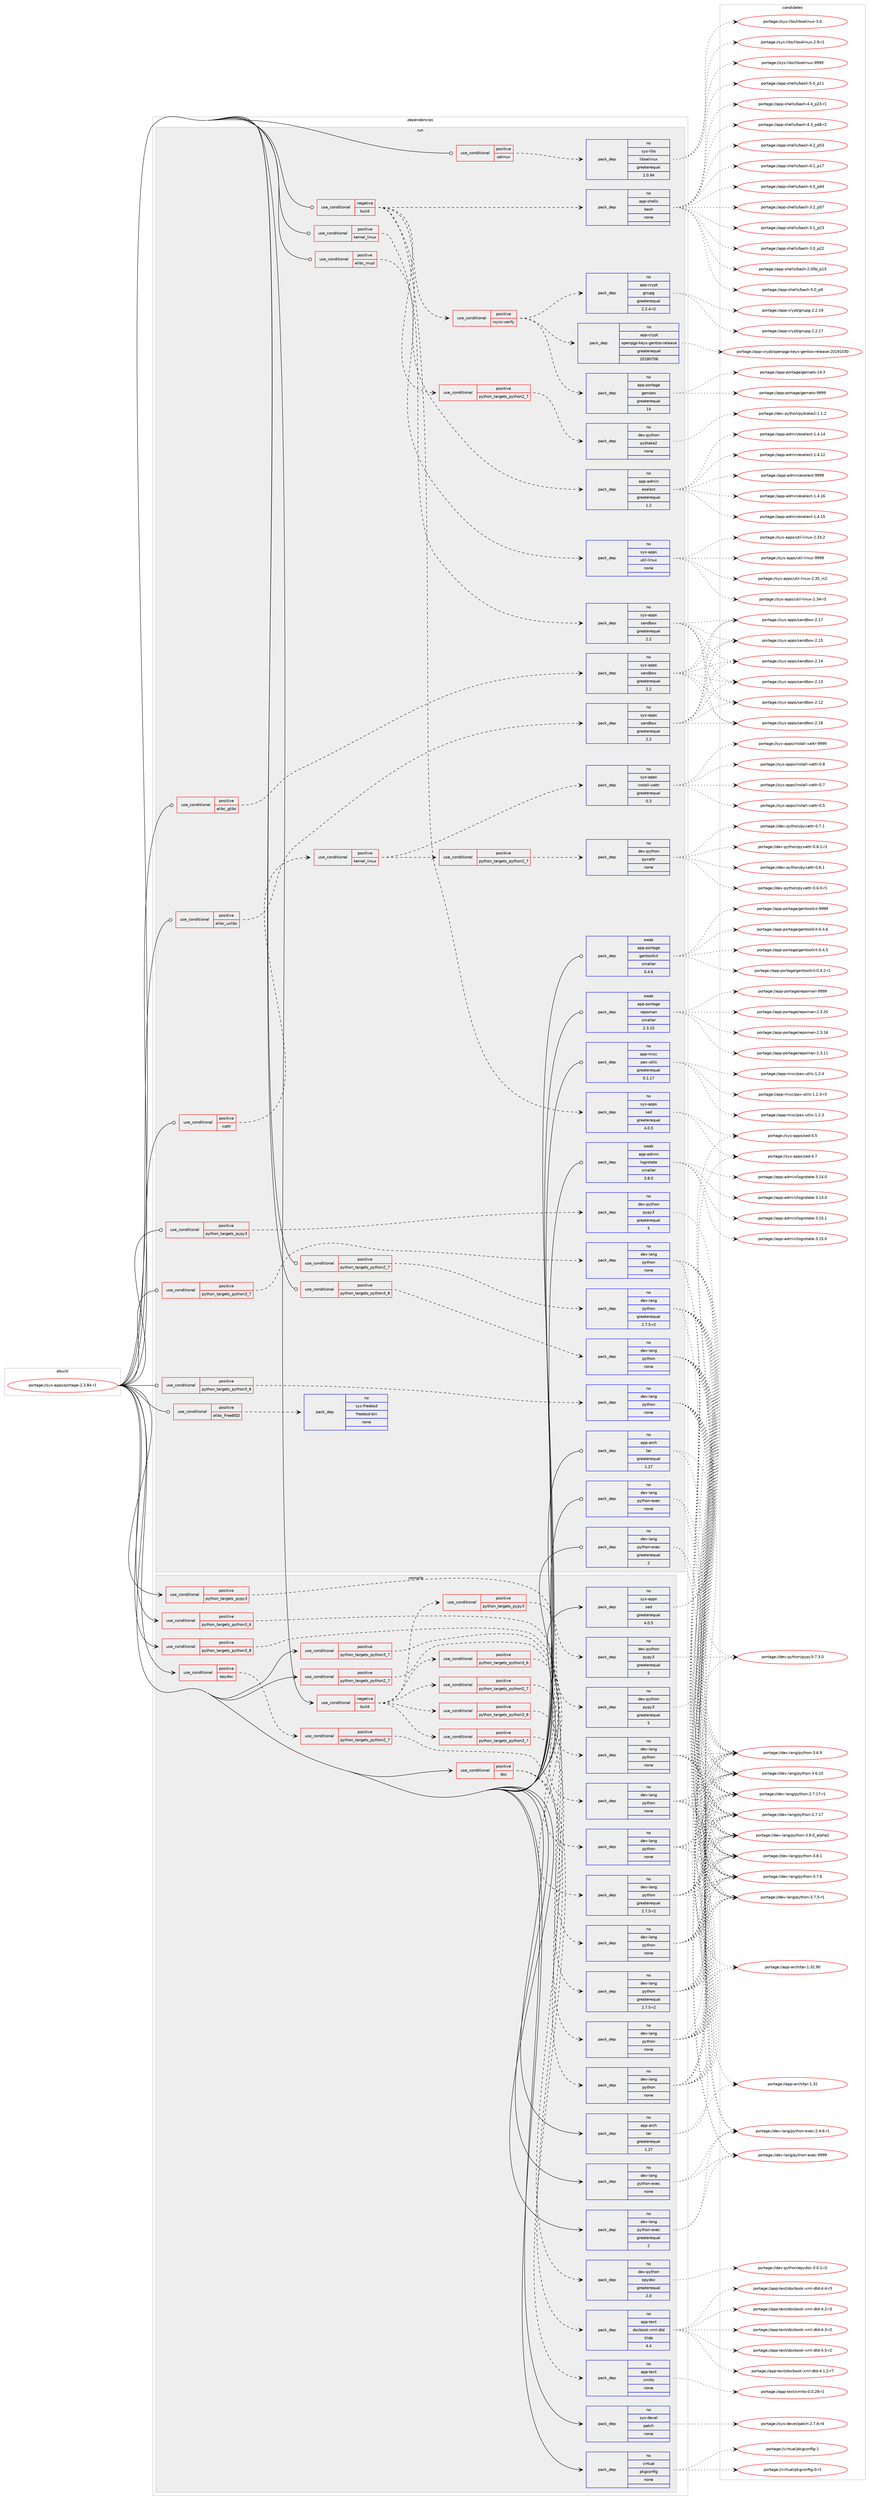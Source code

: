digraph prolog {

# *************
# Graph options
# *************

newrank=true;
concentrate=true;
compound=true;
graph [rankdir=LR,fontname=Helvetica,fontsize=10,ranksep=1.5];#, ranksep=2.5, nodesep=0.2];
edge  [arrowhead=vee];
node  [fontname=Helvetica,fontsize=10];

# **********
# The ebuild
# **********

subgraph cluster_leftcol {
color=gray;
rank=same;
label=<<i>ebuild</i>>;
id [label="portage://sys-apps/portage-2.3.84-r1", color=red, width=4, href="../sys-apps/portage-2.3.84-r1.svg"];
}

# ****************
# The dependencies
# ****************

subgraph cluster_midcol {
color=gray;
label=<<i>dependencies</i>>;
subgraph cluster_compile {
fillcolor="#eeeeee";
style=filled;
label=<<i>compile</i>>;
subgraph cond14089 {
dependency70166 [label=<<TABLE BORDER="0" CELLBORDER="1" CELLSPACING="0" CELLPADDING="4"><TR><TD ROWSPAN="3" CELLPADDING="10">use_conditional</TD></TR><TR><TD>negative</TD></TR><TR><TD>build</TD></TR></TABLE>>, shape=none, color=red];
subgraph cond14090 {
dependency70167 [label=<<TABLE BORDER="0" CELLBORDER="1" CELLSPACING="0" CELLPADDING="4"><TR><TD ROWSPAN="3" CELLPADDING="10">use_conditional</TD></TR><TR><TD>positive</TD></TR><TR><TD>python_targets_pypy3</TD></TR></TABLE>>, shape=none, color=red];
subgraph pack54580 {
dependency70168 [label=<<TABLE BORDER="0" CELLBORDER="1" CELLSPACING="0" CELLPADDING="4" WIDTH="220"><TR><TD ROWSPAN="6" CELLPADDING="30">pack_dep</TD></TR><TR><TD WIDTH="110">no</TD></TR><TR><TD>dev-python</TD></TR><TR><TD>pypy3</TD></TR><TR><TD>greaterequal</TD></TR><TR><TD>5</TD></TR></TABLE>>, shape=none, color=blue];
}
dependency70167:e -> dependency70168:w [weight=20,style="dashed",arrowhead="vee"];
}
dependency70166:e -> dependency70167:w [weight=20,style="dashed",arrowhead="vee"];
subgraph cond14091 {
dependency70169 [label=<<TABLE BORDER="0" CELLBORDER="1" CELLSPACING="0" CELLPADDING="4"><TR><TD ROWSPAN="3" CELLPADDING="10">use_conditional</TD></TR><TR><TD>positive</TD></TR><TR><TD>python_targets_python2_7</TD></TR></TABLE>>, shape=none, color=red];
subgraph pack54581 {
dependency70170 [label=<<TABLE BORDER="0" CELLBORDER="1" CELLSPACING="0" CELLPADDING="4" WIDTH="220"><TR><TD ROWSPAN="6" CELLPADDING="30">pack_dep</TD></TR><TR><TD WIDTH="110">no</TD></TR><TR><TD>dev-lang</TD></TR><TR><TD>python</TD></TR><TR><TD>greaterequal</TD></TR><TR><TD>2.7.5-r2</TD></TR></TABLE>>, shape=none, color=blue];
}
dependency70169:e -> dependency70170:w [weight=20,style="dashed",arrowhead="vee"];
}
dependency70166:e -> dependency70169:w [weight=20,style="dashed",arrowhead="vee"];
subgraph cond14092 {
dependency70171 [label=<<TABLE BORDER="0" CELLBORDER="1" CELLSPACING="0" CELLPADDING="4"><TR><TD ROWSPAN="3" CELLPADDING="10">use_conditional</TD></TR><TR><TD>positive</TD></TR><TR><TD>python_targets_python3_6</TD></TR></TABLE>>, shape=none, color=red];
subgraph pack54582 {
dependency70172 [label=<<TABLE BORDER="0" CELLBORDER="1" CELLSPACING="0" CELLPADDING="4" WIDTH="220"><TR><TD ROWSPAN="6" CELLPADDING="30">pack_dep</TD></TR><TR><TD WIDTH="110">no</TD></TR><TR><TD>dev-lang</TD></TR><TR><TD>python</TD></TR><TR><TD>none</TD></TR><TR><TD></TD></TR></TABLE>>, shape=none, color=blue];
}
dependency70171:e -> dependency70172:w [weight=20,style="dashed",arrowhead="vee"];
}
dependency70166:e -> dependency70171:w [weight=20,style="dashed",arrowhead="vee"];
subgraph cond14093 {
dependency70173 [label=<<TABLE BORDER="0" CELLBORDER="1" CELLSPACING="0" CELLPADDING="4"><TR><TD ROWSPAN="3" CELLPADDING="10">use_conditional</TD></TR><TR><TD>positive</TD></TR><TR><TD>python_targets_python3_7</TD></TR></TABLE>>, shape=none, color=red];
subgraph pack54583 {
dependency70174 [label=<<TABLE BORDER="0" CELLBORDER="1" CELLSPACING="0" CELLPADDING="4" WIDTH="220"><TR><TD ROWSPAN="6" CELLPADDING="30">pack_dep</TD></TR><TR><TD WIDTH="110">no</TD></TR><TR><TD>dev-lang</TD></TR><TR><TD>python</TD></TR><TR><TD>none</TD></TR><TR><TD></TD></TR></TABLE>>, shape=none, color=blue];
}
dependency70173:e -> dependency70174:w [weight=20,style="dashed",arrowhead="vee"];
}
dependency70166:e -> dependency70173:w [weight=20,style="dashed",arrowhead="vee"];
subgraph cond14094 {
dependency70175 [label=<<TABLE BORDER="0" CELLBORDER="1" CELLSPACING="0" CELLPADDING="4"><TR><TD ROWSPAN="3" CELLPADDING="10">use_conditional</TD></TR><TR><TD>positive</TD></TR><TR><TD>python_targets_python3_8</TD></TR></TABLE>>, shape=none, color=red];
subgraph pack54584 {
dependency70176 [label=<<TABLE BORDER="0" CELLBORDER="1" CELLSPACING="0" CELLPADDING="4" WIDTH="220"><TR><TD ROWSPAN="6" CELLPADDING="30">pack_dep</TD></TR><TR><TD WIDTH="110">no</TD></TR><TR><TD>dev-lang</TD></TR><TR><TD>python</TD></TR><TR><TD>none</TD></TR><TR><TD></TD></TR></TABLE>>, shape=none, color=blue];
}
dependency70175:e -> dependency70176:w [weight=20,style="dashed",arrowhead="vee"];
}
dependency70166:e -> dependency70175:w [weight=20,style="dashed",arrowhead="vee"];
}
id:e -> dependency70166:w [weight=20,style="solid",arrowhead="vee"];
subgraph cond14095 {
dependency70177 [label=<<TABLE BORDER="0" CELLBORDER="1" CELLSPACING="0" CELLPADDING="4"><TR><TD ROWSPAN="3" CELLPADDING="10">use_conditional</TD></TR><TR><TD>positive</TD></TR><TR><TD>doc</TD></TR></TABLE>>, shape=none, color=red];
subgraph pack54585 {
dependency70178 [label=<<TABLE BORDER="0" CELLBORDER="1" CELLSPACING="0" CELLPADDING="4" WIDTH="220"><TR><TD ROWSPAN="6" CELLPADDING="30">pack_dep</TD></TR><TR><TD WIDTH="110">no</TD></TR><TR><TD>app-text</TD></TR><TR><TD>xmlto</TD></TR><TR><TD>none</TD></TR><TR><TD></TD></TR></TABLE>>, shape=none, color=blue];
}
dependency70177:e -> dependency70178:w [weight=20,style="dashed",arrowhead="vee"];
subgraph pack54586 {
dependency70179 [label=<<TABLE BORDER="0" CELLBORDER="1" CELLSPACING="0" CELLPADDING="4" WIDTH="220"><TR><TD ROWSPAN="6" CELLPADDING="30">pack_dep</TD></TR><TR><TD WIDTH="110">no</TD></TR><TR><TD>app-text</TD></TR><TR><TD>docbook-xml-dtd</TD></TR><TR><TD>tilde</TD></TR><TR><TD>4.4</TD></TR></TABLE>>, shape=none, color=blue];
}
dependency70177:e -> dependency70179:w [weight=20,style="dashed",arrowhead="vee"];
}
id:e -> dependency70177:w [weight=20,style="solid",arrowhead="vee"];
subgraph cond14096 {
dependency70180 [label=<<TABLE BORDER="0" CELLBORDER="1" CELLSPACING="0" CELLPADDING="4"><TR><TD ROWSPAN="3" CELLPADDING="10">use_conditional</TD></TR><TR><TD>positive</TD></TR><TR><TD>epydoc</TD></TR></TABLE>>, shape=none, color=red];
subgraph cond14097 {
dependency70181 [label=<<TABLE BORDER="0" CELLBORDER="1" CELLSPACING="0" CELLPADDING="4"><TR><TD ROWSPAN="3" CELLPADDING="10">use_conditional</TD></TR><TR><TD>positive</TD></TR><TR><TD>python_targets_python2_7</TD></TR></TABLE>>, shape=none, color=red];
subgraph pack54587 {
dependency70182 [label=<<TABLE BORDER="0" CELLBORDER="1" CELLSPACING="0" CELLPADDING="4" WIDTH="220"><TR><TD ROWSPAN="6" CELLPADDING="30">pack_dep</TD></TR><TR><TD WIDTH="110">no</TD></TR><TR><TD>dev-python</TD></TR><TR><TD>epydoc</TD></TR><TR><TD>greaterequal</TD></TR><TR><TD>2.0</TD></TR></TABLE>>, shape=none, color=blue];
}
dependency70181:e -> dependency70182:w [weight=20,style="dashed",arrowhead="vee"];
}
dependency70180:e -> dependency70181:w [weight=20,style="dashed",arrowhead="vee"];
}
id:e -> dependency70180:w [weight=20,style="solid",arrowhead="vee"];
subgraph cond14098 {
dependency70183 [label=<<TABLE BORDER="0" CELLBORDER="1" CELLSPACING="0" CELLPADDING="4"><TR><TD ROWSPAN="3" CELLPADDING="10">use_conditional</TD></TR><TR><TD>positive</TD></TR><TR><TD>python_targets_pypy3</TD></TR></TABLE>>, shape=none, color=red];
subgraph pack54588 {
dependency70184 [label=<<TABLE BORDER="0" CELLBORDER="1" CELLSPACING="0" CELLPADDING="4" WIDTH="220"><TR><TD ROWSPAN="6" CELLPADDING="30">pack_dep</TD></TR><TR><TD WIDTH="110">no</TD></TR><TR><TD>dev-python</TD></TR><TR><TD>pypy3</TD></TR><TR><TD>greaterequal</TD></TR><TR><TD>5</TD></TR></TABLE>>, shape=none, color=blue];
}
dependency70183:e -> dependency70184:w [weight=20,style="dashed",arrowhead="vee"];
}
id:e -> dependency70183:w [weight=20,style="solid",arrowhead="vee"];
subgraph cond14099 {
dependency70185 [label=<<TABLE BORDER="0" CELLBORDER="1" CELLSPACING="0" CELLPADDING="4"><TR><TD ROWSPAN="3" CELLPADDING="10">use_conditional</TD></TR><TR><TD>positive</TD></TR><TR><TD>python_targets_python2_7</TD></TR></TABLE>>, shape=none, color=red];
subgraph pack54589 {
dependency70186 [label=<<TABLE BORDER="0" CELLBORDER="1" CELLSPACING="0" CELLPADDING="4" WIDTH="220"><TR><TD ROWSPAN="6" CELLPADDING="30">pack_dep</TD></TR><TR><TD WIDTH="110">no</TD></TR><TR><TD>dev-lang</TD></TR><TR><TD>python</TD></TR><TR><TD>greaterequal</TD></TR><TR><TD>2.7.5-r2</TD></TR></TABLE>>, shape=none, color=blue];
}
dependency70185:e -> dependency70186:w [weight=20,style="dashed",arrowhead="vee"];
}
id:e -> dependency70185:w [weight=20,style="solid",arrowhead="vee"];
subgraph cond14100 {
dependency70187 [label=<<TABLE BORDER="0" CELLBORDER="1" CELLSPACING="0" CELLPADDING="4"><TR><TD ROWSPAN="3" CELLPADDING="10">use_conditional</TD></TR><TR><TD>positive</TD></TR><TR><TD>python_targets_python3_6</TD></TR></TABLE>>, shape=none, color=red];
subgraph pack54590 {
dependency70188 [label=<<TABLE BORDER="0" CELLBORDER="1" CELLSPACING="0" CELLPADDING="4" WIDTH="220"><TR><TD ROWSPAN="6" CELLPADDING="30">pack_dep</TD></TR><TR><TD WIDTH="110">no</TD></TR><TR><TD>dev-lang</TD></TR><TR><TD>python</TD></TR><TR><TD>none</TD></TR><TR><TD></TD></TR></TABLE>>, shape=none, color=blue];
}
dependency70187:e -> dependency70188:w [weight=20,style="dashed",arrowhead="vee"];
}
id:e -> dependency70187:w [weight=20,style="solid",arrowhead="vee"];
subgraph cond14101 {
dependency70189 [label=<<TABLE BORDER="0" CELLBORDER="1" CELLSPACING="0" CELLPADDING="4"><TR><TD ROWSPAN="3" CELLPADDING="10">use_conditional</TD></TR><TR><TD>positive</TD></TR><TR><TD>python_targets_python3_7</TD></TR></TABLE>>, shape=none, color=red];
subgraph pack54591 {
dependency70190 [label=<<TABLE BORDER="0" CELLBORDER="1" CELLSPACING="0" CELLPADDING="4" WIDTH="220"><TR><TD ROWSPAN="6" CELLPADDING="30">pack_dep</TD></TR><TR><TD WIDTH="110">no</TD></TR><TR><TD>dev-lang</TD></TR><TR><TD>python</TD></TR><TR><TD>none</TD></TR><TR><TD></TD></TR></TABLE>>, shape=none, color=blue];
}
dependency70189:e -> dependency70190:w [weight=20,style="dashed",arrowhead="vee"];
}
id:e -> dependency70189:w [weight=20,style="solid",arrowhead="vee"];
subgraph cond14102 {
dependency70191 [label=<<TABLE BORDER="0" CELLBORDER="1" CELLSPACING="0" CELLPADDING="4"><TR><TD ROWSPAN="3" CELLPADDING="10">use_conditional</TD></TR><TR><TD>positive</TD></TR><TR><TD>python_targets_python3_8</TD></TR></TABLE>>, shape=none, color=red];
subgraph pack54592 {
dependency70192 [label=<<TABLE BORDER="0" CELLBORDER="1" CELLSPACING="0" CELLPADDING="4" WIDTH="220"><TR><TD ROWSPAN="6" CELLPADDING="30">pack_dep</TD></TR><TR><TD WIDTH="110">no</TD></TR><TR><TD>dev-lang</TD></TR><TR><TD>python</TD></TR><TR><TD>none</TD></TR><TR><TD></TD></TR></TABLE>>, shape=none, color=blue];
}
dependency70191:e -> dependency70192:w [weight=20,style="dashed",arrowhead="vee"];
}
id:e -> dependency70191:w [weight=20,style="solid",arrowhead="vee"];
subgraph pack54593 {
dependency70193 [label=<<TABLE BORDER="0" CELLBORDER="1" CELLSPACING="0" CELLPADDING="4" WIDTH="220"><TR><TD ROWSPAN="6" CELLPADDING="30">pack_dep</TD></TR><TR><TD WIDTH="110">no</TD></TR><TR><TD>app-arch</TD></TR><TR><TD>tar</TD></TR><TR><TD>greaterequal</TD></TR><TR><TD>1.27</TD></TR></TABLE>>, shape=none, color=blue];
}
id:e -> dependency70193:w [weight=20,style="solid",arrowhead="vee"];
subgraph pack54594 {
dependency70194 [label=<<TABLE BORDER="0" CELLBORDER="1" CELLSPACING="0" CELLPADDING="4" WIDTH="220"><TR><TD ROWSPAN="6" CELLPADDING="30">pack_dep</TD></TR><TR><TD WIDTH="110">no</TD></TR><TR><TD>dev-lang</TD></TR><TR><TD>python-exec</TD></TR><TR><TD>greaterequal</TD></TR><TR><TD>2</TD></TR></TABLE>>, shape=none, color=blue];
}
id:e -> dependency70194:w [weight=20,style="solid",arrowhead="vee"];
subgraph pack54595 {
dependency70195 [label=<<TABLE BORDER="0" CELLBORDER="1" CELLSPACING="0" CELLPADDING="4" WIDTH="220"><TR><TD ROWSPAN="6" CELLPADDING="30">pack_dep</TD></TR><TR><TD WIDTH="110">no</TD></TR><TR><TD>dev-lang</TD></TR><TR><TD>python-exec</TD></TR><TR><TD>none</TD></TR><TR><TD></TD></TR></TABLE>>, shape=none, color=blue];
}
id:e -> dependency70195:w [weight=20,style="solid",arrowhead="vee"];
subgraph pack54596 {
dependency70196 [label=<<TABLE BORDER="0" CELLBORDER="1" CELLSPACING="0" CELLPADDING="4" WIDTH="220"><TR><TD ROWSPAN="6" CELLPADDING="30">pack_dep</TD></TR><TR><TD WIDTH="110">no</TD></TR><TR><TD>sys-apps</TD></TR><TR><TD>sed</TD></TR><TR><TD>greaterequal</TD></TR><TR><TD>4.0.5</TD></TR></TABLE>>, shape=none, color=blue];
}
id:e -> dependency70196:w [weight=20,style="solid",arrowhead="vee"];
subgraph pack54597 {
dependency70197 [label=<<TABLE BORDER="0" CELLBORDER="1" CELLSPACING="0" CELLPADDING="4" WIDTH="220"><TR><TD ROWSPAN="6" CELLPADDING="30">pack_dep</TD></TR><TR><TD WIDTH="110">no</TD></TR><TR><TD>sys-devel</TD></TR><TR><TD>patch</TD></TR><TR><TD>none</TD></TR><TR><TD></TD></TR></TABLE>>, shape=none, color=blue];
}
id:e -> dependency70197:w [weight=20,style="solid",arrowhead="vee"];
subgraph pack54598 {
dependency70198 [label=<<TABLE BORDER="0" CELLBORDER="1" CELLSPACING="0" CELLPADDING="4" WIDTH="220"><TR><TD ROWSPAN="6" CELLPADDING="30">pack_dep</TD></TR><TR><TD WIDTH="110">no</TD></TR><TR><TD>virtual</TD></TR><TR><TD>pkgconfig</TD></TR><TR><TD>none</TD></TR><TR><TD></TD></TR></TABLE>>, shape=none, color=blue];
}
id:e -> dependency70198:w [weight=20,style="solid",arrowhead="vee"];
}
subgraph cluster_compileandrun {
fillcolor="#eeeeee";
style=filled;
label=<<i>compile and run</i>>;
}
subgraph cluster_run {
fillcolor="#eeeeee";
style=filled;
label=<<i>run</i>>;
subgraph cond14103 {
dependency70199 [label=<<TABLE BORDER="0" CELLBORDER="1" CELLSPACING="0" CELLPADDING="4"><TR><TD ROWSPAN="3" CELLPADDING="10">use_conditional</TD></TR><TR><TD>negative</TD></TR><TR><TD>build</TD></TR></TABLE>>, shape=none, color=red];
subgraph pack54599 {
dependency70200 [label=<<TABLE BORDER="0" CELLBORDER="1" CELLSPACING="0" CELLPADDING="4" WIDTH="220"><TR><TD ROWSPAN="6" CELLPADDING="30">pack_dep</TD></TR><TR><TD WIDTH="110">no</TD></TR><TR><TD>sys-apps</TD></TR><TR><TD>sed</TD></TR><TR><TD>greaterequal</TD></TR><TR><TD>4.0.5</TD></TR></TABLE>>, shape=none, color=blue];
}
dependency70199:e -> dependency70200:w [weight=20,style="dashed",arrowhead="vee"];
subgraph pack54600 {
dependency70201 [label=<<TABLE BORDER="0" CELLBORDER="1" CELLSPACING="0" CELLPADDING="4" WIDTH="220"><TR><TD ROWSPAN="6" CELLPADDING="30">pack_dep</TD></TR><TR><TD WIDTH="110">no</TD></TR><TR><TD>app-shells</TD></TR><TR><TD>bash</TD></TR><TR><TD>none</TD></TR><TR><TD></TD></TR></TABLE>>, shape=none, color=blue];
}
dependency70199:e -> dependency70201:w [weight=20,style="dashed",arrowhead="vee"];
subgraph pack54601 {
dependency70202 [label=<<TABLE BORDER="0" CELLBORDER="1" CELLSPACING="0" CELLPADDING="4" WIDTH="220"><TR><TD ROWSPAN="6" CELLPADDING="30">pack_dep</TD></TR><TR><TD WIDTH="110">no</TD></TR><TR><TD>app-admin</TD></TR><TR><TD>eselect</TD></TR><TR><TD>greaterequal</TD></TR><TR><TD>1.2</TD></TR></TABLE>>, shape=none, color=blue];
}
dependency70199:e -> dependency70202:w [weight=20,style="dashed",arrowhead="vee"];
subgraph cond14104 {
dependency70203 [label=<<TABLE BORDER="0" CELLBORDER="1" CELLSPACING="0" CELLPADDING="4"><TR><TD ROWSPAN="3" CELLPADDING="10">use_conditional</TD></TR><TR><TD>positive</TD></TR><TR><TD>python_targets_python2_7</TD></TR></TABLE>>, shape=none, color=red];
subgraph pack54602 {
dependency70204 [label=<<TABLE BORDER="0" CELLBORDER="1" CELLSPACING="0" CELLPADDING="4" WIDTH="220"><TR><TD ROWSPAN="6" CELLPADDING="30">pack_dep</TD></TR><TR><TD WIDTH="110">no</TD></TR><TR><TD>dev-python</TD></TR><TR><TD>pyblake2</TD></TR><TR><TD>none</TD></TR><TR><TD></TD></TR></TABLE>>, shape=none, color=blue];
}
dependency70203:e -> dependency70204:w [weight=20,style="dashed",arrowhead="vee"];
}
dependency70199:e -> dependency70203:w [weight=20,style="dashed",arrowhead="vee"];
subgraph cond14105 {
dependency70205 [label=<<TABLE BORDER="0" CELLBORDER="1" CELLSPACING="0" CELLPADDING="4"><TR><TD ROWSPAN="3" CELLPADDING="10">use_conditional</TD></TR><TR><TD>positive</TD></TR><TR><TD>rsync-verify</TD></TR></TABLE>>, shape=none, color=red];
subgraph pack54603 {
dependency70206 [label=<<TABLE BORDER="0" CELLBORDER="1" CELLSPACING="0" CELLPADDING="4" WIDTH="220"><TR><TD ROWSPAN="6" CELLPADDING="30">pack_dep</TD></TR><TR><TD WIDTH="110">no</TD></TR><TR><TD>app-portage</TD></TR><TR><TD>gemato</TD></TR><TR><TD>greaterequal</TD></TR><TR><TD>14</TD></TR></TABLE>>, shape=none, color=blue];
}
dependency70205:e -> dependency70206:w [weight=20,style="dashed",arrowhead="vee"];
subgraph pack54604 {
dependency70207 [label=<<TABLE BORDER="0" CELLBORDER="1" CELLSPACING="0" CELLPADDING="4" WIDTH="220"><TR><TD ROWSPAN="6" CELLPADDING="30">pack_dep</TD></TR><TR><TD WIDTH="110">no</TD></TR><TR><TD>app-crypt</TD></TR><TR><TD>openpgp-keys-gentoo-release</TD></TR><TR><TD>greaterequal</TD></TR><TR><TD>20180706</TD></TR></TABLE>>, shape=none, color=blue];
}
dependency70205:e -> dependency70207:w [weight=20,style="dashed",arrowhead="vee"];
subgraph pack54605 {
dependency70208 [label=<<TABLE BORDER="0" CELLBORDER="1" CELLSPACING="0" CELLPADDING="4" WIDTH="220"><TR><TD ROWSPAN="6" CELLPADDING="30">pack_dep</TD></TR><TR><TD WIDTH="110">no</TD></TR><TR><TD>app-crypt</TD></TR><TR><TD>gnupg</TD></TR><TR><TD>greaterequal</TD></TR><TR><TD>2.2.4-r2</TD></TR></TABLE>>, shape=none, color=blue];
}
dependency70205:e -> dependency70208:w [weight=20,style="dashed",arrowhead="vee"];
}
dependency70199:e -> dependency70205:w [weight=20,style="dashed",arrowhead="vee"];
}
id:e -> dependency70199:w [weight=20,style="solid",arrowhead="odot"];
subgraph cond14106 {
dependency70209 [label=<<TABLE BORDER="0" CELLBORDER="1" CELLSPACING="0" CELLPADDING="4"><TR><TD ROWSPAN="3" CELLPADDING="10">use_conditional</TD></TR><TR><TD>positive</TD></TR><TR><TD>elibc_FreeBSD</TD></TR></TABLE>>, shape=none, color=red];
subgraph pack54606 {
dependency70210 [label=<<TABLE BORDER="0" CELLBORDER="1" CELLSPACING="0" CELLPADDING="4" WIDTH="220"><TR><TD ROWSPAN="6" CELLPADDING="30">pack_dep</TD></TR><TR><TD WIDTH="110">no</TD></TR><TR><TD>sys-freebsd</TD></TR><TR><TD>freebsd-bin</TD></TR><TR><TD>none</TD></TR><TR><TD></TD></TR></TABLE>>, shape=none, color=blue];
}
dependency70209:e -> dependency70210:w [weight=20,style="dashed",arrowhead="vee"];
}
id:e -> dependency70209:w [weight=20,style="solid",arrowhead="odot"];
subgraph cond14107 {
dependency70211 [label=<<TABLE BORDER="0" CELLBORDER="1" CELLSPACING="0" CELLPADDING="4"><TR><TD ROWSPAN="3" CELLPADDING="10">use_conditional</TD></TR><TR><TD>positive</TD></TR><TR><TD>elibc_glibc</TD></TR></TABLE>>, shape=none, color=red];
subgraph pack54607 {
dependency70212 [label=<<TABLE BORDER="0" CELLBORDER="1" CELLSPACING="0" CELLPADDING="4" WIDTH="220"><TR><TD ROWSPAN="6" CELLPADDING="30">pack_dep</TD></TR><TR><TD WIDTH="110">no</TD></TR><TR><TD>sys-apps</TD></TR><TR><TD>sandbox</TD></TR><TR><TD>greaterequal</TD></TR><TR><TD>2.2</TD></TR></TABLE>>, shape=none, color=blue];
}
dependency70211:e -> dependency70212:w [weight=20,style="dashed",arrowhead="vee"];
}
id:e -> dependency70211:w [weight=20,style="solid",arrowhead="odot"];
subgraph cond14108 {
dependency70213 [label=<<TABLE BORDER="0" CELLBORDER="1" CELLSPACING="0" CELLPADDING="4"><TR><TD ROWSPAN="3" CELLPADDING="10">use_conditional</TD></TR><TR><TD>positive</TD></TR><TR><TD>elibc_musl</TD></TR></TABLE>>, shape=none, color=red];
subgraph pack54608 {
dependency70214 [label=<<TABLE BORDER="0" CELLBORDER="1" CELLSPACING="0" CELLPADDING="4" WIDTH="220"><TR><TD ROWSPAN="6" CELLPADDING="30">pack_dep</TD></TR><TR><TD WIDTH="110">no</TD></TR><TR><TD>sys-apps</TD></TR><TR><TD>sandbox</TD></TR><TR><TD>greaterequal</TD></TR><TR><TD>2.2</TD></TR></TABLE>>, shape=none, color=blue];
}
dependency70213:e -> dependency70214:w [weight=20,style="dashed",arrowhead="vee"];
}
id:e -> dependency70213:w [weight=20,style="solid",arrowhead="odot"];
subgraph cond14109 {
dependency70215 [label=<<TABLE BORDER="0" CELLBORDER="1" CELLSPACING="0" CELLPADDING="4"><TR><TD ROWSPAN="3" CELLPADDING="10">use_conditional</TD></TR><TR><TD>positive</TD></TR><TR><TD>elibc_uclibc</TD></TR></TABLE>>, shape=none, color=red];
subgraph pack54609 {
dependency70216 [label=<<TABLE BORDER="0" CELLBORDER="1" CELLSPACING="0" CELLPADDING="4" WIDTH="220"><TR><TD ROWSPAN="6" CELLPADDING="30">pack_dep</TD></TR><TR><TD WIDTH="110">no</TD></TR><TR><TD>sys-apps</TD></TR><TR><TD>sandbox</TD></TR><TR><TD>greaterequal</TD></TR><TR><TD>2.2</TD></TR></TABLE>>, shape=none, color=blue];
}
dependency70215:e -> dependency70216:w [weight=20,style="dashed",arrowhead="vee"];
}
id:e -> dependency70215:w [weight=20,style="solid",arrowhead="odot"];
subgraph cond14110 {
dependency70217 [label=<<TABLE BORDER="0" CELLBORDER="1" CELLSPACING="0" CELLPADDING="4"><TR><TD ROWSPAN="3" CELLPADDING="10">use_conditional</TD></TR><TR><TD>positive</TD></TR><TR><TD>kernel_linux</TD></TR></TABLE>>, shape=none, color=red];
subgraph pack54610 {
dependency70218 [label=<<TABLE BORDER="0" CELLBORDER="1" CELLSPACING="0" CELLPADDING="4" WIDTH="220"><TR><TD ROWSPAN="6" CELLPADDING="30">pack_dep</TD></TR><TR><TD WIDTH="110">no</TD></TR><TR><TD>sys-apps</TD></TR><TR><TD>util-linux</TD></TR><TR><TD>none</TD></TR><TR><TD></TD></TR></TABLE>>, shape=none, color=blue];
}
dependency70217:e -> dependency70218:w [weight=20,style="dashed",arrowhead="vee"];
}
id:e -> dependency70217:w [weight=20,style="solid",arrowhead="odot"];
subgraph cond14111 {
dependency70219 [label=<<TABLE BORDER="0" CELLBORDER="1" CELLSPACING="0" CELLPADDING="4"><TR><TD ROWSPAN="3" CELLPADDING="10">use_conditional</TD></TR><TR><TD>positive</TD></TR><TR><TD>python_targets_pypy3</TD></TR></TABLE>>, shape=none, color=red];
subgraph pack54611 {
dependency70220 [label=<<TABLE BORDER="0" CELLBORDER="1" CELLSPACING="0" CELLPADDING="4" WIDTH="220"><TR><TD ROWSPAN="6" CELLPADDING="30">pack_dep</TD></TR><TR><TD WIDTH="110">no</TD></TR><TR><TD>dev-python</TD></TR><TR><TD>pypy3</TD></TR><TR><TD>greaterequal</TD></TR><TR><TD>5</TD></TR></TABLE>>, shape=none, color=blue];
}
dependency70219:e -> dependency70220:w [weight=20,style="dashed",arrowhead="vee"];
}
id:e -> dependency70219:w [weight=20,style="solid",arrowhead="odot"];
subgraph cond14112 {
dependency70221 [label=<<TABLE BORDER="0" CELLBORDER="1" CELLSPACING="0" CELLPADDING="4"><TR><TD ROWSPAN="3" CELLPADDING="10">use_conditional</TD></TR><TR><TD>positive</TD></TR><TR><TD>python_targets_python2_7</TD></TR></TABLE>>, shape=none, color=red];
subgraph pack54612 {
dependency70222 [label=<<TABLE BORDER="0" CELLBORDER="1" CELLSPACING="0" CELLPADDING="4" WIDTH="220"><TR><TD ROWSPAN="6" CELLPADDING="30">pack_dep</TD></TR><TR><TD WIDTH="110">no</TD></TR><TR><TD>dev-lang</TD></TR><TR><TD>python</TD></TR><TR><TD>greaterequal</TD></TR><TR><TD>2.7.5-r2</TD></TR></TABLE>>, shape=none, color=blue];
}
dependency70221:e -> dependency70222:w [weight=20,style="dashed",arrowhead="vee"];
}
id:e -> dependency70221:w [weight=20,style="solid",arrowhead="odot"];
subgraph cond14113 {
dependency70223 [label=<<TABLE BORDER="0" CELLBORDER="1" CELLSPACING="0" CELLPADDING="4"><TR><TD ROWSPAN="3" CELLPADDING="10">use_conditional</TD></TR><TR><TD>positive</TD></TR><TR><TD>python_targets_python3_6</TD></TR></TABLE>>, shape=none, color=red];
subgraph pack54613 {
dependency70224 [label=<<TABLE BORDER="0" CELLBORDER="1" CELLSPACING="0" CELLPADDING="4" WIDTH="220"><TR><TD ROWSPAN="6" CELLPADDING="30">pack_dep</TD></TR><TR><TD WIDTH="110">no</TD></TR><TR><TD>dev-lang</TD></TR><TR><TD>python</TD></TR><TR><TD>none</TD></TR><TR><TD></TD></TR></TABLE>>, shape=none, color=blue];
}
dependency70223:e -> dependency70224:w [weight=20,style="dashed",arrowhead="vee"];
}
id:e -> dependency70223:w [weight=20,style="solid",arrowhead="odot"];
subgraph cond14114 {
dependency70225 [label=<<TABLE BORDER="0" CELLBORDER="1" CELLSPACING="0" CELLPADDING="4"><TR><TD ROWSPAN="3" CELLPADDING="10">use_conditional</TD></TR><TR><TD>positive</TD></TR><TR><TD>python_targets_python3_7</TD></TR></TABLE>>, shape=none, color=red];
subgraph pack54614 {
dependency70226 [label=<<TABLE BORDER="0" CELLBORDER="1" CELLSPACING="0" CELLPADDING="4" WIDTH="220"><TR><TD ROWSPAN="6" CELLPADDING="30">pack_dep</TD></TR><TR><TD WIDTH="110">no</TD></TR><TR><TD>dev-lang</TD></TR><TR><TD>python</TD></TR><TR><TD>none</TD></TR><TR><TD></TD></TR></TABLE>>, shape=none, color=blue];
}
dependency70225:e -> dependency70226:w [weight=20,style="dashed",arrowhead="vee"];
}
id:e -> dependency70225:w [weight=20,style="solid",arrowhead="odot"];
subgraph cond14115 {
dependency70227 [label=<<TABLE BORDER="0" CELLBORDER="1" CELLSPACING="0" CELLPADDING="4"><TR><TD ROWSPAN="3" CELLPADDING="10">use_conditional</TD></TR><TR><TD>positive</TD></TR><TR><TD>python_targets_python3_8</TD></TR></TABLE>>, shape=none, color=red];
subgraph pack54615 {
dependency70228 [label=<<TABLE BORDER="0" CELLBORDER="1" CELLSPACING="0" CELLPADDING="4" WIDTH="220"><TR><TD ROWSPAN="6" CELLPADDING="30">pack_dep</TD></TR><TR><TD WIDTH="110">no</TD></TR><TR><TD>dev-lang</TD></TR><TR><TD>python</TD></TR><TR><TD>none</TD></TR><TR><TD></TD></TR></TABLE>>, shape=none, color=blue];
}
dependency70227:e -> dependency70228:w [weight=20,style="dashed",arrowhead="vee"];
}
id:e -> dependency70227:w [weight=20,style="solid",arrowhead="odot"];
subgraph cond14116 {
dependency70229 [label=<<TABLE BORDER="0" CELLBORDER="1" CELLSPACING="0" CELLPADDING="4"><TR><TD ROWSPAN="3" CELLPADDING="10">use_conditional</TD></TR><TR><TD>positive</TD></TR><TR><TD>selinux</TD></TR></TABLE>>, shape=none, color=red];
subgraph pack54616 {
dependency70230 [label=<<TABLE BORDER="0" CELLBORDER="1" CELLSPACING="0" CELLPADDING="4" WIDTH="220"><TR><TD ROWSPAN="6" CELLPADDING="30">pack_dep</TD></TR><TR><TD WIDTH="110">no</TD></TR><TR><TD>sys-libs</TD></TR><TR><TD>libselinux</TD></TR><TR><TD>greaterequal</TD></TR><TR><TD>2.0.94</TD></TR></TABLE>>, shape=none, color=blue];
}
dependency70229:e -> dependency70230:w [weight=20,style="dashed",arrowhead="vee"];
}
id:e -> dependency70229:w [weight=20,style="solid",arrowhead="odot"];
subgraph cond14117 {
dependency70231 [label=<<TABLE BORDER="0" CELLBORDER="1" CELLSPACING="0" CELLPADDING="4"><TR><TD ROWSPAN="3" CELLPADDING="10">use_conditional</TD></TR><TR><TD>positive</TD></TR><TR><TD>xattr</TD></TR></TABLE>>, shape=none, color=red];
subgraph cond14118 {
dependency70232 [label=<<TABLE BORDER="0" CELLBORDER="1" CELLSPACING="0" CELLPADDING="4"><TR><TD ROWSPAN="3" CELLPADDING="10">use_conditional</TD></TR><TR><TD>positive</TD></TR><TR><TD>kernel_linux</TD></TR></TABLE>>, shape=none, color=red];
subgraph pack54617 {
dependency70233 [label=<<TABLE BORDER="0" CELLBORDER="1" CELLSPACING="0" CELLPADDING="4" WIDTH="220"><TR><TD ROWSPAN="6" CELLPADDING="30">pack_dep</TD></TR><TR><TD WIDTH="110">no</TD></TR><TR><TD>sys-apps</TD></TR><TR><TD>install-xattr</TD></TR><TR><TD>greaterequal</TD></TR><TR><TD>0.3</TD></TR></TABLE>>, shape=none, color=blue];
}
dependency70232:e -> dependency70233:w [weight=20,style="dashed",arrowhead="vee"];
subgraph cond14119 {
dependency70234 [label=<<TABLE BORDER="0" CELLBORDER="1" CELLSPACING="0" CELLPADDING="4"><TR><TD ROWSPAN="3" CELLPADDING="10">use_conditional</TD></TR><TR><TD>positive</TD></TR><TR><TD>python_targets_python2_7</TD></TR></TABLE>>, shape=none, color=red];
subgraph pack54618 {
dependency70235 [label=<<TABLE BORDER="0" CELLBORDER="1" CELLSPACING="0" CELLPADDING="4" WIDTH="220"><TR><TD ROWSPAN="6" CELLPADDING="30">pack_dep</TD></TR><TR><TD WIDTH="110">no</TD></TR><TR><TD>dev-python</TD></TR><TR><TD>pyxattr</TD></TR><TR><TD>none</TD></TR><TR><TD></TD></TR></TABLE>>, shape=none, color=blue];
}
dependency70234:e -> dependency70235:w [weight=20,style="dashed",arrowhead="vee"];
}
dependency70232:e -> dependency70234:w [weight=20,style="dashed",arrowhead="vee"];
}
dependency70231:e -> dependency70232:w [weight=20,style="dashed",arrowhead="vee"];
}
id:e -> dependency70231:w [weight=20,style="solid",arrowhead="odot"];
subgraph pack54619 {
dependency70236 [label=<<TABLE BORDER="0" CELLBORDER="1" CELLSPACING="0" CELLPADDING="4" WIDTH="220"><TR><TD ROWSPAN="6" CELLPADDING="30">pack_dep</TD></TR><TR><TD WIDTH="110">no</TD></TR><TR><TD>app-arch</TD></TR><TR><TD>tar</TD></TR><TR><TD>greaterequal</TD></TR><TR><TD>1.27</TD></TR></TABLE>>, shape=none, color=blue];
}
id:e -> dependency70236:w [weight=20,style="solid",arrowhead="odot"];
subgraph pack54620 {
dependency70237 [label=<<TABLE BORDER="0" CELLBORDER="1" CELLSPACING="0" CELLPADDING="4" WIDTH="220"><TR><TD ROWSPAN="6" CELLPADDING="30">pack_dep</TD></TR><TR><TD WIDTH="110">no</TD></TR><TR><TD>app-misc</TD></TR><TR><TD>pax-utils</TD></TR><TR><TD>greaterequal</TD></TR><TR><TD>0.1.17</TD></TR></TABLE>>, shape=none, color=blue];
}
id:e -> dependency70237:w [weight=20,style="solid",arrowhead="odot"];
subgraph pack54621 {
dependency70238 [label=<<TABLE BORDER="0" CELLBORDER="1" CELLSPACING="0" CELLPADDING="4" WIDTH="220"><TR><TD ROWSPAN="6" CELLPADDING="30">pack_dep</TD></TR><TR><TD WIDTH="110">no</TD></TR><TR><TD>dev-lang</TD></TR><TR><TD>python-exec</TD></TR><TR><TD>greaterequal</TD></TR><TR><TD>2</TD></TR></TABLE>>, shape=none, color=blue];
}
id:e -> dependency70238:w [weight=20,style="solid",arrowhead="odot"];
subgraph pack54622 {
dependency70239 [label=<<TABLE BORDER="0" CELLBORDER="1" CELLSPACING="0" CELLPADDING="4" WIDTH="220"><TR><TD ROWSPAN="6" CELLPADDING="30">pack_dep</TD></TR><TR><TD WIDTH="110">no</TD></TR><TR><TD>dev-lang</TD></TR><TR><TD>python-exec</TD></TR><TR><TD>none</TD></TR><TR><TD></TD></TR></TABLE>>, shape=none, color=blue];
}
id:e -> dependency70239:w [weight=20,style="solid",arrowhead="odot"];
subgraph pack54623 {
dependency70240 [label=<<TABLE BORDER="0" CELLBORDER="1" CELLSPACING="0" CELLPADDING="4" WIDTH="220"><TR><TD ROWSPAN="6" CELLPADDING="30">pack_dep</TD></TR><TR><TD WIDTH="110">weak</TD></TR><TR><TD>app-admin</TD></TR><TR><TD>logrotate</TD></TR><TR><TD>smaller</TD></TR><TR><TD>3.8.0</TD></TR></TABLE>>, shape=none, color=blue];
}
id:e -> dependency70240:w [weight=20,style="solid",arrowhead="odot"];
subgraph pack54624 {
dependency70241 [label=<<TABLE BORDER="0" CELLBORDER="1" CELLSPACING="0" CELLPADDING="4" WIDTH="220"><TR><TD ROWSPAN="6" CELLPADDING="30">pack_dep</TD></TR><TR><TD WIDTH="110">weak</TD></TR><TR><TD>app-portage</TD></TR><TR><TD>gentoolkit</TD></TR><TR><TD>smaller</TD></TR><TR><TD>0.4.6</TD></TR></TABLE>>, shape=none, color=blue];
}
id:e -> dependency70241:w [weight=20,style="solid",arrowhead="odot"];
subgraph pack54625 {
dependency70242 [label=<<TABLE BORDER="0" CELLBORDER="1" CELLSPACING="0" CELLPADDING="4" WIDTH="220"><TR><TD ROWSPAN="6" CELLPADDING="30">pack_dep</TD></TR><TR><TD WIDTH="110">weak</TD></TR><TR><TD>app-portage</TD></TR><TR><TD>repoman</TD></TR><TR><TD>smaller</TD></TR><TR><TD>2.3.10</TD></TR></TABLE>>, shape=none, color=blue];
}
id:e -> dependency70242:w [weight=20,style="solid",arrowhead="odot"];
}
}

# **************
# The candidates
# **************

subgraph cluster_choices {
rank=same;
color=gray;
label=<<i>candidates</i>>;

subgraph choice54580 {
color=black;
nodesep=1;
choice100101118451121211161041111104711212111212151455546514648 [label="portage://dev-python/pypy3-7.3.0", color=red, width=4,href="../dev-python/pypy3-7.3.0.svg"];
dependency70168:e -> choice100101118451121211161041111104711212111212151455546514648:w [style=dotted,weight="100"];
}
subgraph choice54581 {
color=black;
nodesep=1;
choice10010111845108971101034711212111610411111045514657464895971081121049750 [label="portage://dev-lang/python-3.9.0_alpha2", color=red, width=4,href="../dev-lang/python-3.9.0_alpha2.svg"];
choice100101118451089711010347112121116104111110455146564649 [label="portage://dev-lang/python-3.8.1", color=red, width=4,href="../dev-lang/python-3.8.1.svg"];
choice100101118451089711010347112121116104111110455146554654 [label="portage://dev-lang/python-3.7.6", color=red, width=4,href="../dev-lang/python-3.7.6.svg"];
choice1001011184510897110103471121211161041111104551465546534511449 [label="portage://dev-lang/python-3.7.5-r1", color=red, width=4,href="../dev-lang/python-3.7.5-r1.svg"];
choice100101118451089711010347112121116104111110455146544657 [label="portage://dev-lang/python-3.6.9", color=red, width=4,href="../dev-lang/python-3.6.9.svg"];
choice10010111845108971101034711212111610411111045514654464948 [label="portage://dev-lang/python-3.6.10", color=red, width=4,href="../dev-lang/python-3.6.10.svg"];
choice100101118451089711010347112121116104111110455046554649554511449 [label="portage://dev-lang/python-2.7.17-r1", color=red, width=4,href="../dev-lang/python-2.7.17-r1.svg"];
choice10010111845108971101034711212111610411111045504655464955 [label="portage://dev-lang/python-2.7.17", color=red, width=4,href="../dev-lang/python-2.7.17.svg"];
dependency70170:e -> choice10010111845108971101034711212111610411111045514657464895971081121049750:w [style=dotted,weight="100"];
dependency70170:e -> choice100101118451089711010347112121116104111110455146564649:w [style=dotted,weight="100"];
dependency70170:e -> choice100101118451089711010347112121116104111110455146554654:w [style=dotted,weight="100"];
dependency70170:e -> choice1001011184510897110103471121211161041111104551465546534511449:w [style=dotted,weight="100"];
dependency70170:e -> choice100101118451089711010347112121116104111110455146544657:w [style=dotted,weight="100"];
dependency70170:e -> choice10010111845108971101034711212111610411111045514654464948:w [style=dotted,weight="100"];
dependency70170:e -> choice100101118451089711010347112121116104111110455046554649554511449:w [style=dotted,weight="100"];
dependency70170:e -> choice10010111845108971101034711212111610411111045504655464955:w [style=dotted,weight="100"];
}
subgraph choice54582 {
color=black;
nodesep=1;
choice10010111845108971101034711212111610411111045514657464895971081121049750 [label="portage://dev-lang/python-3.9.0_alpha2", color=red, width=4,href="../dev-lang/python-3.9.0_alpha2.svg"];
choice100101118451089711010347112121116104111110455146564649 [label="portage://dev-lang/python-3.8.1", color=red, width=4,href="../dev-lang/python-3.8.1.svg"];
choice100101118451089711010347112121116104111110455146554654 [label="portage://dev-lang/python-3.7.6", color=red, width=4,href="../dev-lang/python-3.7.6.svg"];
choice1001011184510897110103471121211161041111104551465546534511449 [label="portage://dev-lang/python-3.7.5-r1", color=red, width=4,href="../dev-lang/python-3.7.5-r1.svg"];
choice100101118451089711010347112121116104111110455146544657 [label="portage://dev-lang/python-3.6.9", color=red, width=4,href="../dev-lang/python-3.6.9.svg"];
choice10010111845108971101034711212111610411111045514654464948 [label="portage://dev-lang/python-3.6.10", color=red, width=4,href="../dev-lang/python-3.6.10.svg"];
choice100101118451089711010347112121116104111110455046554649554511449 [label="portage://dev-lang/python-2.7.17-r1", color=red, width=4,href="../dev-lang/python-2.7.17-r1.svg"];
choice10010111845108971101034711212111610411111045504655464955 [label="portage://dev-lang/python-2.7.17", color=red, width=4,href="../dev-lang/python-2.7.17.svg"];
dependency70172:e -> choice10010111845108971101034711212111610411111045514657464895971081121049750:w [style=dotted,weight="100"];
dependency70172:e -> choice100101118451089711010347112121116104111110455146564649:w [style=dotted,weight="100"];
dependency70172:e -> choice100101118451089711010347112121116104111110455146554654:w [style=dotted,weight="100"];
dependency70172:e -> choice1001011184510897110103471121211161041111104551465546534511449:w [style=dotted,weight="100"];
dependency70172:e -> choice100101118451089711010347112121116104111110455146544657:w [style=dotted,weight="100"];
dependency70172:e -> choice10010111845108971101034711212111610411111045514654464948:w [style=dotted,weight="100"];
dependency70172:e -> choice100101118451089711010347112121116104111110455046554649554511449:w [style=dotted,weight="100"];
dependency70172:e -> choice10010111845108971101034711212111610411111045504655464955:w [style=dotted,weight="100"];
}
subgraph choice54583 {
color=black;
nodesep=1;
choice10010111845108971101034711212111610411111045514657464895971081121049750 [label="portage://dev-lang/python-3.9.0_alpha2", color=red, width=4,href="../dev-lang/python-3.9.0_alpha2.svg"];
choice100101118451089711010347112121116104111110455146564649 [label="portage://dev-lang/python-3.8.1", color=red, width=4,href="../dev-lang/python-3.8.1.svg"];
choice100101118451089711010347112121116104111110455146554654 [label="portage://dev-lang/python-3.7.6", color=red, width=4,href="../dev-lang/python-3.7.6.svg"];
choice1001011184510897110103471121211161041111104551465546534511449 [label="portage://dev-lang/python-3.7.5-r1", color=red, width=4,href="../dev-lang/python-3.7.5-r1.svg"];
choice100101118451089711010347112121116104111110455146544657 [label="portage://dev-lang/python-3.6.9", color=red, width=4,href="../dev-lang/python-3.6.9.svg"];
choice10010111845108971101034711212111610411111045514654464948 [label="portage://dev-lang/python-3.6.10", color=red, width=4,href="../dev-lang/python-3.6.10.svg"];
choice100101118451089711010347112121116104111110455046554649554511449 [label="portage://dev-lang/python-2.7.17-r1", color=red, width=4,href="../dev-lang/python-2.7.17-r1.svg"];
choice10010111845108971101034711212111610411111045504655464955 [label="portage://dev-lang/python-2.7.17", color=red, width=4,href="../dev-lang/python-2.7.17.svg"];
dependency70174:e -> choice10010111845108971101034711212111610411111045514657464895971081121049750:w [style=dotted,weight="100"];
dependency70174:e -> choice100101118451089711010347112121116104111110455146564649:w [style=dotted,weight="100"];
dependency70174:e -> choice100101118451089711010347112121116104111110455146554654:w [style=dotted,weight="100"];
dependency70174:e -> choice1001011184510897110103471121211161041111104551465546534511449:w [style=dotted,weight="100"];
dependency70174:e -> choice100101118451089711010347112121116104111110455146544657:w [style=dotted,weight="100"];
dependency70174:e -> choice10010111845108971101034711212111610411111045514654464948:w [style=dotted,weight="100"];
dependency70174:e -> choice100101118451089711010347112121116104111110455046554649554511449:w [style=dotted,weight="100"];
dependency70174:e -> choice10010111845108971101034711212111610411111045504655464955:w [style=dotted,weight="100"];
}
subgraph choice54584 {
color=black;
nodesep=1;
choice10010111845108971101034711212111610411111045514657464895971081121049750 [label="portage://dev-lang/python-3.9.0_alpha2", color=red, width=4,href="../dev-lang/python-3.9.0_alpha2.svg"];
choice100101118451089711010347112121116104111110455146564649 [label="portage://dev-lang/python-3.8.1", color=red, width=4,href="../dev-lang/python-3.8.1.svg"];
choice100101118451089711010347112121116104111110455146554654 [label="portage://dev-lang/python-3.7.6", color=red, width=4,href="../dev-lang/python-3.7.6.svg"];
choice1001011184510897110103471121211161041111104551465546534511449 [label="portage://dev-lang/python-3.7.5-r1", color=red, width=4,href="../dev-lang/python-3.7.5-r1.svg"];
choice100101118451089711010347112121116104111110455146544657 [label="portage://dev-lang/python-3.6.9", color=red, width=4,href="../dev-lang/python-3.6.9.svg"];
choice10010111845108971101034711212111610411111045514654464948 [label="portage://dev-lang/python-3.6.10", color=red, width=4,href="../dev-lang/python-3.6.10.svg"];
choice100101118451089711010347112121116104111110455046554649554511449 [label="portage://dev-lang/python-2.7.17-r1", color=red, width=4,href="../dev-lang/python-2.7.17-r1.svg"];
choice10010111845108971101034711212111610411111045504655464955 [label="portage://dev-lang/python-2.7.17", color=red, width=4,href="../dev-lang/python-2.7.17.svg"];
dependency70176:e -> choice10010111845108971101034711212111610411111045514657464895971081121049750:w [style=dotted,weight="100"];
dependency70176:e -> choice100101118451089711010347112121116104111110455146564649:w [style=dotted,weight="100"];
dependency70176:e -> choice100101118451089711010347112121116104111110455146554654:w [style=dotted,weight="100"];
dependency70176:e -> choice1001011184510897110103471121211161041111104551465546534511449:w [style=dotted,weight="100"];
dependency70176:e -> choice100101118451089711010347112121116104111110455146544657:w [style=dotted,weight="100"];
dependency70176:e -> choice10010111845108971101034711212111610411111045514654464948:w [style=dotted,weight="100"];
dependency70176:e -> choice100101118451089711010347112121116104111110455046554649554511449:w [style=dotted,weight="100"];
dependency70176:e -> choice10010111845108971101034711212111610411111045504655464955:w [style=dotted,weight="100"];
}
subgraph choice54585 {
color=black;
nodesep=1;
choice971121124511610112011647120109108116111454846484650564511449 [label="portage://app-text/xmlto-0.0.28-r1", color=red, width=4,href="../app-text/xmlto-0.0.28-r1.svg"];
dependency70178:e -> choice971121124511610112011647120109108116111454846484650564511449:w [style=dotted,weight="100"];
}
subgraph choice54586 {
color=black;
nodesep=1;
choice97112112451161011201164710011199981111111074512010910845100116100455246534511450 [label="portage://app-text/docbook-xml-dtd-4.5-r2", color=red, width=4,href="../app-text/docbook-xml-dtd-4.5-r2.svg"];
choice97112112451161011201164710011199981111111074512010910845100116100455246524511451 [label="portage://app-text/docbook-xml-dtd-4.4-r3", color=red, width=4,href="../app-text/docbook-xml-dtd-4.4-r3.svg"];
choice97112112451161011201164710011199981111111074512010910845100116100455246514511450 [label="portage://app-text/docbook-xml-dtd-4.3-r2", color=red, width=4,href="../app-text/docbook-xml-dtd-4.3-r2.svg"];
choice97112112451161011201164710011199981111111074512010910845100116100455246504511451 [label="portage://app-text/docbook-xml-dtd-4.2-r3", color=red, width=4,href="../app-text/docbook-xml-dtd-4.2-r3.svg"];
choice971121124511610112011647100111999811111110745120109108451001161004552464946504511455 [label="portage://app-text/docbook-xml-dtd-4.1.2-r7", color=red, width=4,href="../app-text/docbook-xml-dtd-4.1.2-r7.svg"];
dependency70179:e -> choice97112112451161011201164710011199981111111074512010910845100116100455246534511450:w [style=dotted,weight="100"];
dependency70179:e -> choice97112112451161011201164710011199981111111074512010910845100116100455246524511451:w [style=dotted,weight="100"];
dependency70179:e -> choice97112112451161011201164710011199981111111074512010910845100116100455246514511450:w [style=dotted,weight="100"];
dependency70179:e -> choice97112112451161011201164710011199981111111074512010910845100116100455246504511451:w [style=dotted,weight="100"];
dependency70179:e -> choice971121124511610112011647100111999811111110745120109108451001161004552464946504511455:w [style=dotted,weight="100"];
}
subgraph choice54587 {
color=black;
nodesep=1;
choice1001011184511212111610411111047101112121100111994551464846494511450 [label="portage://dev-python/epydoc-3.0.1-r2", color=red, width=4,href="../dev-python/epydoc-3.0.1-r2.svg"];
dependency70182:e -> choice1001011184511212111610411111047101112121100111994551464846494511450:w [style=dotted,weight="100"];
}
subgraph choice54588 {
color=black;
nodesep=1;
choice100101118451121211161041111104711212111212151455546514648 [label="portage://dev-python/pypy3-7.3.0", color=red, width=4,href="../dev-python/pypy3-7.3.0.svg"];
dependency70184:e -> choice100101118451121211161041111104711212111212151455546514648:w [style=dotted,weight="100"];
}
subgraph choice54589 {
color=black;
nodesep=1;
choice10010111845108971101034711212111610411111045514657464895971081121049750 [label="portage://dev-lang/python-3.9.0_alpha2", color=red, width=4,href="../dev-lang/python-3.9.0_alpha2.svg"];
choice100101118451089711010347112121116104111110455146564649 [label="portage://dev-lang/python-3.8.1", color=red, width=4,href="../dev-lang/python-3.8.1.svg"];
choice100101118451089711010347112121116104111110455146554654 [label="portage://dev-lang/python-3.7.6", color=red, width=4,href="../dev-lang/python-3.7.6.svg"];
choice1001011184510897110103471121211161041111104551465546534511449 [label="portage://dev-lang/python-3.7.5-r1", color=red, width=4,href="../dev-lang/python-3.7.5-r1.svg"];
choice100101118451089711010347112121116104111110455146544657 [label="portage://dev-lang/python-3.6.9", color=red, width=4,href="../dev-lang/python-3.6.9.svg"];
choice10010111845108971101034711212111610411111045514654464948 [label="portage://dev-lang/python-3.6.10", color=red, width=4,href="../dev-lang/python-3.6.10.svg"];
choice100101118451089711010347112121116104111110455046554649554511449 [label="portage://dev-lang/python-2.7.17-r1", color=red, width=4,href="../dev-lang/python-2.7.17-r1.svg"];
choice10010111845108971101034711212111610411111045504655464955 [label="portage://dev-lang/python-2.7.17", color=red, width=4,href="../dev-lang/python-2.7.17.svg"];
dependency70186:e -> choice10010111845108971101034711212111610411111045514657464895971081121049750:w [style=dotted,weight="100"];
dependency70186:e -> choice100101118451089711010347112121116104111110455146564649:w [style=dotted,weight="100"];
dependency70186:e -> choice100101118451089711010347112121116104111110455146554654:w [style=dotted,weight="100"];
dependency70186:e -> choice1001011184510897110103471121211161041111104551465546534511449:w [style=dotted,weight="100"];
dependency70186:e -> choice100101118451089711010347112121116104111110455146544657:w [style=dotted,weight="100"];
dependency70186:e -> choice10010111845108971101034711212111610411111045514654464948:w [style=dotted,weight="100"];
dependency70186:e -> choice100101118451089711010347112121116104111110455046554649554511449:w [style=dotted,weight="100"];
dependency70186:e -> choice10010111845108971101034711212111610411111045504655464955:w [style=dotted,weight="100"];
}
subgraph choice54590 {
color=black;
nodesep=1;
choice10010111845108971101034711212111610411111045514657464895971081121049750 [label="portage://dev-lang/python-3.9.0_alpha2", color=red, width=4,href="../dev-lang/python-3.9.0_alpha2.svg"];
choice100101118451089711010347112121116104111110455146564649 [label="portage://dev-lang/python-3.8.1", color=red, width=4,href="../dev-lang/python-3.8.1.svg"];
choice100101118451089711010347112121116104111110455146554654 [label="portage://dev-lang/python-3.7.6", color=red, width=4,href="../dev-lang/python-3.7.6.svg"];
choice1001011184510897110103471121211161041111104551465546534511449 [label="portage://dev-lang/python-3.7.5-r1", color=red, width=4,href="../dev-lang/python-3.7.5-r1.svg"];
choice100101118451089711010347112121116104111110455146544657 [label="portage://dev-lang/python-3.6.9", color=red, width=4,href="../dev-lang/python-3.6.9.svg"];
choice10010111845108971101034711212111610411111045514654464948 [label="portage://dev-lang/python-3.6.10", color=red, width=4,href="../dev-lang/python-3.6.10.svg"];
choice100101118451089711010347112121116104111110455046554649554511449 [label="portage://dev-lang/python-2.7.17-r1", color=red, width=4,href="../dev-lang/python-2.7.17-r1.svg"];
choice10010111845108971101034711212111610411111045504655464955 [label="portage://dev-lang/python-2.7.17", color=red, width=4,href="../dev-lang/python-2.7.17.svg"];
dependency70188:e -> choice10010111845108971101034711212111610411111045514657464895971081121049750:w [style=dotted,weight="100"];
dependency70188:e -> choice100101118451089711010347112121116104111110455146564649:w [style=dotted,weight="100"];
dependency70188:e -> choice100101118451089711010347112121116104111110455146554654:w [style=dotted,weight="100"];
dependency70188:e -> choice1001011184510897110103471121211161041111104551465546534511449:w [style=dotted,weight="100"];
dependency70188:e -> choice100101118451089711010347112121116104111110455146544657:w [style=dotted,weight="100"];
dependency70188:e -> choice10010111845108971101034711212111610411111045514654464948:w [style=dotted,weight="100"];
dependency70188:e -> choice100101118451089711010347112121116104111110455046554649554511449:w [style=dotted,weight="100"];
dependency70188:e -> choice10010111845108971101034711212111610411111045504655464955:w [style=dotted,weight="100"];
}
subgraph choice54591 {
color=black;
nodesep=1;
choice10010111845108971101034711212111610411111045514657464895971081121049750 [label="portage://dev-lang/python-3.9.0_alpha2", color=red, width=4,href="../dev-lang/python-3.9.0_alpha2.svg"];
choice100101118451089711010347112121116104111110455146564649 [label="portage://dev-lang/python-3.8.1", color=red, width=4,href="../dev-lang/python-3.8.1.svg"];
choice100101118451089711010347112121116104111110455146554654 [label="portage://dev-lang/python-3.7.6", color=red, width=4,href="../dev-lang/python-3.7.6.svg"];
choice1001011184510897110103471121211161041111104551465546534511449 [label="portage://dev-lang/python-3.7.5-r1", color=red, width=4,href="../dev-lang/python-3.7.5-r1.svg"];
choice100101118451089711010347112121116104111110455146544657 [label="portage://dev-lang/python-3.6.9", color=red, width=4,href="../dev-lang/python-3.6.9.svg"];
choice10010111845108971101034711212111610411111045514654464948 [label="portage://dev-lang/python-3.6.10", color=red, width=4,href="../dev-lang/python-3.6.10.svg"];
choice100101118451089711010347112121116104111110455046554649554511449 [label="portage://dev-lang/python-2.7.17-r1", color=red, width=4,href="../dev-lang/python-2.7.17-r1.svg"];
choice10010111845108971101034711212111610411111045504655464955 [label="portage://dev-lang/python-2.7.17", color=red, width=4,href="../dev-lang/python-2.7.17.svg"];
dependency70190:e -> choice10010111845108971101034711212111610411111045514657464895971081121049750:w [style=dotted,weight="100"];
dependency70190:e -> choice100101118451089711010347112121116104111110455146564649:w [style=dotted,weight="100"];
dependency70190:e -> choice100101118451089711010347112121116104111110455146554654:w [style=dotted,weight="100"];
dependency70190:e -> choice1001011184510897110103471121211161041111104551465546534511449:w [style=dotted,weight="100"];
dependency70190:e -> choice100101118451089711010347112121116104111110455146544657:w [style=dotted,weight="100"];
dependency70190:e -> choice10010111845108971101034711212111610411111045514654464948:w [style=dotted,weight="100"];
dependency70190:e -> choice100101118451089711010347112121116104111110455046554649554511449:w [style=dotted,weight="100"];
dependency70190:e -> choice10010111845108971101034711212111610411111045504655464955:w [style=dotted,weight="100"];
}
subgraph choice54592 {
color=black;
nodesep=1;
choice10010111845108971101034711212111610411111045514657464895971081121049750 [label="portage://dev-lang/python-3.9.0_alpha2", color=red, width=4,href="../dev-lang/python-3.9.0_alpha2.svg"];
choice100101118451089711010347112121116104111110455146564649 [label="portage://dev-lang/python-3.8.1", color=red, width=4,href="../dev-lang/python-3.8.1.svg"];
choice100101118451089711010347112121116104111110455146554654 [label="portage://dev-lang/python-3.7.6", color=red, width=4,href="../dev-lang/python-3.7.6.svg"];
choice1001011184510897110103471121211161041111104551465546534511449 [label="portage://dev-lang/python-3.7.5-r1", color=red, width=4,href="../dev-lang/python-3.7.5-r1.svg"];
choice100101118451089711010347112121116104111110455146544657 [label="portage://dev-lang/python-3.6.9", color=red, width=4,href="../dev-lang/python-3.6.9.svg"];
choice10010111845108971101034711212111610411111045514654464948 [label="portage://dev-lang/python-3.6.10", color=red, width=4,href="../dev-lang/python-3.6.10.svg"];
choice100101118451089711010347112121116104111110455046554649554511449 [label="portage://dev-lang/python-2.7.17-r1", color=red, width=4,href="../dev-lang/python-2.7.17-r1.svg"];
choice10010111845108971101034711212111610411111045504655464955 [label="portage://dev-lang/python-2.7.17", color=red, width=4,href="../dev-lang/python-2.7.17.svg"];
dependency70192:e -> choice10010111845108971101034711212111610411111045514657464895971081121049750:w [style=dotted,weight="100"];
dependency70192:e -> choice100101118451089711010347112121116104111110455146564649:w [style=dotted,weight="100"];
dependency70192:e -> choice100101118451089711010347112121116104111110455146554654:w [style=dotted,weight="100"];
dependency70192:e -> choice1001011184510897110103471121211161041111104551465546534511449:w [style=dotted,weight="100"];
dependency70192:e -> choice100101118451089711010347112121116104111110455146544657:w [style=dotted,weight="100"];
dependency70192:e -> choice10010111845108971101034711212111610411111045514654464948:w [style=dotted,weight="100"];
dependency70192:e -> choice100101118451089711010347112121116104111110455046554649554511449:w [style=dotted,weight="100"];
dependency70192:e -> choice10010111845108971101034711212111610411111045504655464955:w [style=dotted,weight="100"];
}
subgraph choice54593 {
color=black;
nodesep=1;
choice9711211245971149910447116971144549465150465748 [label="portage://app-arch/tar-1.32.90", color=red, width=4,href="../app-arch/tar-1.32.90.svg"];
choice9711211245971149910447116971144549465150 [label="portage://app-arch/tar-1.32", color=red, width=4,href="../app-arch/tar-1.32.svg"];
dependency70193:e -> choice9711211245971149910447116971144549465150465748:w [style=dotted,weight="100"];
dependency70193:e -> choice9711211245971149910447116971144549465150:w [style=dotted,weight="100"];
}
subgraph choice54594 {
color=black;
nodesep=1;
choice10010111845108971101034711212111610411111045101120101994557575757 [label="portage://dev-lang/python-exec-9999", color=red, width=4,href="../dev-lang/python-exec-9999.svg"];
choice10010111845108971101034711212111610411111045101120101994550465246544511449 [label="portage://dev-lang/python-exec-2.4.6-r1", color=red, width=4,href="../dev-lang/python-exec-2.4.6-r1.svg"];
dependency70194:e -> choice10010111845108971101034711212111610411111045101120101994557575757:w [style=dotted,weight="100"];
dependency70194:e -> choice10010111845108971101034711212111610411111045101120101994550465246544511449:w [style=dotted,weight="100"];
}
subgraph choice54595 {
color=black;
nodesep=1;
choice10010111845108971101034711212111610411111045101120101994557575757 [label="portage://dev-lang/python-exec-9999", color=red, width=4,href="../dev-lang/python-exec-9999.svg"];
choice10010111845108971101034711212111610411111045101120101994550465246544511449 [label="portage://dev-lang/python-exec-2.4.6-r1", color=red, width=4,href="../dev-lang/python-exec-2.4.6-r1.svg"];
dependency70195:e -> choice10010111845108971101034711212111610411111045101120101994557575757:w [style=dotted,weight="100"];
dependency70195:e -> choice10010111845108971101034711212111610411111045101120101994550465246544511449:w [style=dotted,weight="100"];
}
subgraph choice54596 {
color=black;
nodesep=1;
choice11512111545971121121154711510110045524655 [label="portage://sys-apps/sed-4.7", color=red, width=4,href="../sys-apps/sed-4.7.svg"];
choice11512111545971121121154711510110045524653 [label="portage://sys-apps/sed-4.5", color=red, width=4,href="../sys-apps/sed-4.5.svg"];
dependency70196:e -> choice11512111545971121121154711510110045524655:w [style=dotted,weight="100"];
dependency70196:e -> choice11512111545971121121154711510110045524653:w [style=dotted,weight="100"];
}
subgraph choice54597 {
color=black;
nodesep=1;
choice115121115451001011181011084711297116991044550465546544511452 [label="portage://sys-devel/patch-2.7.6-r4", color=red, width=4,href="../sys-devel/patch-2.7.6-r4.svg"];
dependency70197:e -> choice115121115451001011181011084711297116991044550465546544511452:w [style=dotted,weight="100"];
}
subgraph choice54598 {
color=black;
nodesep=1;
choice1181051141161179710847112107103991111101021051034549 [label="portage://virtual/pkgconfig-1", color=red, width=4,href="../virtual/pkgconfig-1.svg"];
choice11810511411611797108471121071039911111010210510345484511449 [label="portage://virtual/pkgconfig-0-r1", color=red, width=4,href="../virtual/pkgconfig-0-r1.svg"];
dependency70198:e -> choice1181051141161179710847112107103991111101021051034549:w [style=dotted,weight="100"];
dependency70198:e -> choice11810511411611797108471121071039911111010210510345484511449:w [style=dotted,weight="100"];
}
subgraph choice54599 {
color=black;
nodesep=1;
choice11512111545971121121154711510110045524655 [label="portage://sys-apps/sed-4.7", color=red, width=4,href="../sys-apps/sed-4.7.svg"];
choice11512111545971121121154711510110045524653 [label="portage://sys-apps/sed-4.5", color=red, width=4,href="../sys-apps/sed-4.5.svg"];
dependency70200:e -> choice11512111545971121121154711510110045524655:w [style=dotted,weight="100"];
dependency70200:e -> choice11512111545971121121154711510110045524653:w [style=dotted,weight="100"];
}
subgraph choice54600 {
color=black;
nodesep=1;
choice9711211245115104101108108115479897115104455346489511257 [label="portage://app-shells/bash-5.0_p9", color=red, width=4,href="../app-shells/bash-5.0_p9.svg"];
choice971121124511510410110810811547989711510445534648951124949 [label="portage://app-shells/bash-5.0_p11", color=red, width=4,href="../app-shells/bash-5.0_p11.svg"];
choice9711211245115104101108108115479897115104455246529511250514511449 [label="portage://app-shells/bash-4.4_p23-r1", color=red, width=4,href="../app-shells/bash-4.4_p23-r1.svg"];
choice9711211245115104101108108115479897115104455246519511252564511450 [label="portage://app-shells/bash-4.3_p48-r2", color=red, width=4,href="../app-shells/bash-4.3_p48-r2.svg"];
choice971121124511510410110810811547989711510445524650951125351 [label="portage://app-shells/bash-4.2_p53", color=red, width=4,href="../app-shells/bash-4.2_p53.svg"];
choice971121124511510410110810811547989711510445524649951124955 [label="portage://app-shells/bash-4.1_p17", color=red, width=4,href="../app-shells/bash-4.1_p17.svg"];
choice971121124511510410110810811547989711510445524648951125252 [label="portage://app-shells/bash-4.0_p44", color=red, width=4,href="../app-shells/bash-4.0_p44.svg"];
choice971121124511510410110810811547989711510445514650951125355 [label="portage://app-shells/bash-3.2_p57", color=red, width=4,href="../app-shells/bash-3.2_p57.svg"];
choice971121124511510410110810811547989711510445514649951125051 [label="portage://app-shells/bash-3.1_p23", color=red, width=4,href="../app-shells/bash-3.1_p23.svg"];
choice971121124511510410110810811547989711510445514648951125050 [label="portage://app-shells/bash-3.0_p22", color=red, width=4,href="../app-shells/bash-3.0_p22.svg"];
choice9711211245115104101108108115479897115104455046485398951124951 [label="portage://app-shells/bash-2.05b_p13", color=red, width=4,href="../app-shells/bash-2.05b_p13.svg"];
dependency70201:e -> choice9711211245115104101108108115479897115104455346489511257:w [style=dotted,weight="100"];
dependency70201:e -> choice971121124511510410110810811547989711510445534648951124949:w [style=dotted,weight="100"];
dependency70201:e -> choice9711211245115104101108108115479897115104455246529511250514511449:w [style=dotted,weight="100"];
dependency70201:e -> choice9711211245115104101108108115479897115104455246519511252564511450:w [style=dotted,weight="100"];
dependency70201:e -> choice971121124511510410110810811547989711510445524650951125351:w [style=dotted,weight="100"];
dependency70201:e -> choice971121124511510410110810811547989711510445524649951124955:w [style=dotted,weight="100"];
dependency70201:e -> choice971121124511510410110810811547989711510445524648951125252:w [style=dotted,weight="100"];
dependency70201:e -> choice971121124511510410110810811547989711510445514650951125355:w [style=dotted,weight="100"];
dependency70201:e -> choice971121124511510410110810811547989711510445514649951125051:w [style=dotted,weight="100"];
dependency70201:e -> choice971121124511510410110810811547989711510445514648951125050:w [style=dotted,weight="100"];
dependency70201:e -> choice9711211245115104101108108115479897115104455046485398951124951:w [style=dotted,weight="100"];
}
subgraph choice54601 {
color=black;
nodesep=1;
choice97112112459710010910511047101115101108101991164557575757 [label="portage://app-admin/eselect-9999", color=red, width=4,href="../app-admin/eselect-9999.svg"];
choice971121124597100109105110471011151011081019911645494652464954 [label="portage://app-admin/eselect-1.4.16", color=red, width=4,href="../app-admin/eselect-1.4.16.svg"];
choice971121124597100109105110471011151011081019911645494652464953 [label="portage://app-admin/eselect-1.4.15", color=red, width=4,href="../app-admin/eselect-1.4.15.svg"];
choice971121124597100109105110471011151011081019911645494652464952 [label="portage://app-admin/eselect-1.4.14", color=red, width=4,href="../app-admin/eselect-1.4.14.svg"];
choice971121124597100109105110471011151011081019911645494652464950 [label="portage://app-admin/eselect-1.4.12", color=red, width=4,href="../app-admin/eselect-1.4.12.svg"];
dependency70202:e -> choice97112112459710010910511047101115101108101991164557575757:w [style=dotted,weight="100"];
dependency70202:e -> choice971121124597100109105110471011151011081019911645494652464954:w [style=dotted,weight="100"];
dependency70202:e -> choice971121124597100109105110471011151011081019911645494652464953:w [style=dotted,weight="100"];
dependency70202:e -> choice971121124597100109105110471011151011081019911645494652464952:w [style=dotted,weight="100"];
dependency70202:e -> choice971121124597100109105110471011151011081019911645494652464950:w [style=dotted,weight="100"];
}
subgraph choice54602 {
color=black;
nodesep=1;
choice1001011184511212111610411111047112121981089710710150454946494650 [label="portage://dev-python/pyblake2-1.1.2", color=red, width=4,href="../dev-python/pyblake2-1.1.2.svg"];
dependency70204:e -> choice1001011184511212111610411111047112121981089710710150454946494650:w [style=dotted,weight="100"];
}
subgraph choice54603 {
color=black;
nodesep=1;
choice97112112451121111141169710310147103101109971161114557575757 [label="portage://app-portage/gemato-9999", color=red, width=4,href="../app-portage/gemato-9999.svg"];
choice97112112451121111141169710310147103101109971161114549524651 [label="portage://app-portage/gemato-14.3", color=red, width=4,href="../app-portage/gemato-14.3.svg"];
dependency70206:e -> choice97112112451121111141169710310147103101109971161114557575757:w [style=dotted,weight="100"];
dependency70206:e -> choice97112112451121111141169710310147103101109971161114549524651:w [style=dotted,weight="100"];
}
subgraph choice54604 {
color=black;
nodesep=1;
choice9711211245991141211121164711111210111011210311245107101121115451031011101161111114511410110810197115101455048495749485148 [label="portage://app-crypt/openpgp-keys-gentoo-release-20191030", color=red, width=4,href="../app-crypt/openpgp-keys-gentoo-release-20191030.svg"];
dependency70207:e -> choice9711211245991141211121164711111210111011210311245107101121115451031011101161111114511410110810197115101455048495749485148:w [style=dotted,weight="100"];
}
subgraph choice54605 {
color=black;
nodesep=1;
choice9711211245991141211121164710311011711210345504650464957 [label="portage://app-crypt/gnupg-2.2.19", color=red, width=4,href="../app-crypt/gnupg-2.2.19.svg"];
choice9711211245991141211121164710311011711210345504650464955 [label="portage://app-crypt/gnupg-2.2.17", color=red, width=4,href="../app-crypt/gnupg-2.2.17.svg"];
dependency70208:e -> choice9711211245991141211121164710311011711210345504650464957:w [style=dotted,weight="100"];
dependency70208:e -> choice9711211245991141211121164710311011711210345504650464955:w [style=dotted,weight="100"];
}
subgraph choice54606 {
color=black;
nodesep=1;
}
subgraph choice54607 {
color=black;
nodesep=1;
choice11512111545971121121154711597110100981111204550464956 [label="portage://sys-apps/sandbox-2.18", color=red, width=4,href="../sys-apps/sandbox-2.18.svg"];
choice11512111545971121121154711597110100981111204550464955 [label="portage://sys-apps/sandbox-2.17", color=red, width=4,href="../sys-apps/sandbox-2.17.svg"];
choice11512111545971121121154711597110100981111204550464953 [label="portage://sys-apps/sandbox-2.15", color=red, width=4,href="../sys-apps/sandbox-2.15.svg"];
choice11512111545971121121154711597110100981111204550464952 [label="portage://sys-apps/sandbox-2.14", color=red, width=4,href="../sys-apps/sandbox-2.14.svg"];
choice11512111545971121121154711597110100981111204550464951 [label="portage://sys-apps/sandbox-2.13", color=red, width=4,href="../sys-apps/sandbox-2.13.svg"];
choice11512111545971121121154711597110100981111204550464950 [label="portage://sys-apps/sandbox-2.12", color=red, width=4,href="../sys-apps/sandbox-2.12.svg"];
dependency70212:e -> choice11512111545971121121154711597110100981111204550464956:w [style=dotted,weight="100"];
dependency70212:e -> choice11512111545971121121154711597110100981111204550464955:w [style=dotted,weight="100"];
dependency70212:e -> choice11512111545971121121154711597110100981111204550464953:w [style=dotted,weight="100"];
dependency70212:e -> choice11512111545971121121154711597110100981111204550464952:w [style=dotted,weight="100"];
dependency70212:e -> choice11512111545971121121154711597110100981111204550464951:w [style=dotted,weight="100"];
dependency70212:e -> choice11512111545971121121154711597110100981111204550464950:w [style=dotted,weight="100"];
}
subgraph choice54608 {
color=black;
nodesep=1;
choice11512111545971121121154711597110100981111204550464956 [label="portage://sys-apps/sandbox-2.18", color=red, width=4,href="../sys-apps/sandbox-2.18.svg"];
choice11512111545971121121154711597110100981111204550464955 [label="portage://sys-apps/sandbox-2.17", color=red, width=4,href="../sys-apps/sandbox-2.17.svg"];
choice11512111545971121121154711597110100981111204550464953 [label="portage://sys-apps/sandbox-2.15", color=red, width=4,href="../sys-apps/sandbox-2.15.svg"];
choice11512111545971121121154711597110100981111204550464952 [label="portage://sys-apps/sandbox-2.14", color=red, width=4,href="../sys-apps/sandbox-2.14.svg"];
choice11512111545971121121154711597110100981111204550464951 [label="portage://sys-apps/sandbox-2.13", color=red, width=4,href="../sys-apps/sandbox-2.13.svg"];
choice11512111545971121121154711597110100981111204550464950 [label="portage://sys-apps/sandbox-2.12", color=red, width=4,href="../sys-apps/sandbox-2.12.svg"];
dependency70214:e -> choice11512111545971121121154711597110100981111204550464956:w [style=dotted,weight="100"];
dependency70214:e -> choice11512111545971121121154711597110100981111204550464955:w [style=dotted,weight="100"];
dependency70214:e -> choice11512111545971121121154711597110100981111204550464953:w [style=dotted,weight="100"];
dependency70214:e -> choice11512111545971121121154711597110100981111204550464952:w [style=dotted,weight="100"];
dependency70214:e -> choice11512111545971121121154711597110100981111204550464951:w [style=dotted,weight="100"];
dependency70214:e -> choice11512111545971121121154711597110100981111204550464950:w [style=dotted,weight="100"];
}
subgraph choice54609 {
color=black;
nodesep=1;
choice11512111545971121121154711597110100981111204550464956 [label="portage://sys-apps/sandbox-2.18", color=red, width=4,href="../sys-apps/sandbox-2.18.svg"];
choice11512111545971121121154711597110100981111204550464955 [label="portage://sys-apps/sandbox-2.17", color=red, width=4,href="../sys-apps/sandbox-2.17.svg"];
choice11512111545971121121154711597110100981111204550464953 [label="portage://sys-apps/sandbox-2.15", color=red, width=4,href="../sys-apps/sandbox-2.15.svg"];
choice11512111545971121121154711597110100981111204550464952 [label="portage://sys-apps/sandbox-2.14", color=red, width=4,href="../sys-apps/sandbox-2.14.svg"];
choice11512111545971121121154711597110100981111204550464951 [label="portage://sys-apps/sandbox-2.13", color=red, width=4,href="../sys-apps/sandbox-2.13.svg"];
choice11512111545971121121154711597110100981111204550464950 [label="portage://sys-apps/sandbox-2.12", color=red, width=4,href="../sys-apps/sandbox-2.12.svg"];
dependency70216:e -> choice11512111545971121121154711597110100981111204550464956:w [style=dotted,weight="100"];
dependency70216:e -> choice11512111545971121121154711597110100981111204550464955:w [style=dotted,weight="100"];
dependency70216:e -> choice11512111545971121121154711597110100981111204550464953:w [style=dotted,weight="100"];
dependency70216:e -> choice11512111545971121121154711597110100981111204550464952:w [style=dotted,weight="100"];
dependency70216:e -> choice11512111545971121121154711597110100981111204550464951:w [style=dotted,weight="100"];
dependency70216:e -> choice11512111545971121121154711597110100981111204550464950:w [style=dotted,weight="100"];
}
subgraph choice54610 {
color=black;
nodesep=1;
choice115121115459711211211547117116105108451081051101171204557575757 [label="portage://sys-apps/util-linux-9999", color=red, width=4,href="../sys-apps/util-linux-9999.svg"];
choice115121115459711211211547117116105108451081051101171204550465153951149950 [label="portage://sys-apps/util-linux-2.35_rc2", color=red, width=4,href="../sys-apps/util-linux-2.35_rc2.svg"];
choice1151211154597112112115471171161051084510810511011712045504651524511451 [label="portage://sys-apps/util-linux-2.34-r3", color=red, width=4,href="../sys-apps/util-linux-2.34-r3.svg"];
choice1151211154597112112115471171161051084510810511011712045504651514650 [label="portage://sys-apps/util-linux-2.33.2", color=red, width=4,href="../sys-apps/util-linux-2.33.2.svg"];
dependency70218:e -> choice115121115459711211211547117116105108451081051101171204557575757:w [style=dotted,weight="100"];
dependency70218:e -> choice115121115459711211211547117116105108451081051101171204550465153951149950:w [style=dotted,weight="100"];
dependency70218:e -> choice1151211154597112112115471171161051084510810511011712045504651524511451:w [style=dotted,weight="100"];
dependency70218:e -> choice1151211154597112112115471171161051084510810511011712045504651514650:w [style=dotted,weight="100"];
}
subgraph choice54611 {
color=black;
nodesep=1;
choice100101118451121211161041111104711212111212151455546514648 [label="portage://dev-python/pypy3-7.3.0", color=red, width=4,href="../dev-python/pypy3-7.3.0.svg"];
dependency70220:e -> choice100101118451121211161041111104711212111212151455546514648:w [style=dotted,weight="100"];
}
subgraph choice54612 {
color=black;
nodesep=1;
choice10010111845108971101034711212111610411111045514657464895971081121049750 [label="portage://dev-lang/python-3.9.0_alpha2", color=red, width=4,href="../dev-lang/python-3.9.0_alpha2.svg"];
choice100101118451089711010347112121116104111110455146564649 [label="portage://dev-lang/python-3.8.1", color=red, width=4,href="../dev-lang/python-3.8.1.svg"];
choice100101118451089711010347112121116104111110455146554654 [label="portage://dev-lang/python-3.7.6", color=red, width=4,href="../dev-lang/python-3.7.6.svg"];
choice1001011184510897110103471121211161041111104551465546534511449 [label="portage://dev-lang/python-3.7.5-r1", color=red, width=4,href="../dev-lang/python-3.7.5-r1.svg"];
choice100101118451089711010347112121116104111110455146544657 [label="portage://dev-lang/python-3.6.9", color=red, width=4,href="../dev-lang/python-3.6.9.svg"];
choice10010111845108971101034711212111610411111045514654464948 [label="portage://dev-lang/python-3.6.10", color=red, width=4,href="../dev-lang/python-3.6.10.svg"];
choice100101118451089711010347112121116104111110455046554649554511449 [label="portage://dev-lang/python-2.7.17-r1", color=red, width=4,href="../dev-lang/python-2.7.17-r1.svg"];
choice10010111845108971101034711212111610411111045504655464955 [label="portage://dev-lang/python-2.7.17", color=red, width=4,href="../dev-lang/python-2.7.17.svg"];
dependency70222:e -> choice10010111845108971101034711212111610411111045514657464895971081121049750:w [style=dotted,weight="100"];
dependency70222:e -> choice100101118451089711010347112121116104111110455146564649:w [style=dotted,weight="100"];
dependency70222:e -> choice100101118451089711010347112121116104111110455146554654:w [style=dotted,weight="100"];
dependency70222:e -> choice1001011184510897110103471121211161041111104551465546534511449:w [style=dotted,weight="100"];
dependency70222:e -> choice100101118451089711010347112121116104111110455146544657:w [style=dotted,weight="100"];
dependency70222:e -> choice10010111845108971101034711212111610411111045514654464948:w [style=dotted,weight="100"];
dependency70222:e -> choice100101118451089711010347112121116104111110455046554649554511449:w [style=dotted,weight="100"];
dependency70222:e -> choice10010111845108971101034711212111610411111045504655464955:w [style=dotted,weight="100"];
}
subgraph choice54613 {
color=black;
nodesep=1;
choice10010111845108971101034711212111610411111045514657464895971081121049750 [label="portage://dev-lang/python-3.9.0_alpha2", color=red, width=4,href="../dev-lang/python-3.9.0_alpha2.svg"];
choice100101118451089711010347112121116104111110455146564649 [label="portage://dev-lang/python-3.8.1", color=red, width=4,href="../dev-lang/python-3.8.1.svg"];
choice100101118451089711010347112121116104111110455146554654 [label="portage://dev-lang/python-3.7.6", color=red, width=4,href="../dev-lang/python-3.7.6.svg"];
choice1001011184510897110103471121211161041111104551465546534511449 [label="portage://dev-lang/python-3.7.5-r1", color=red, width=4,href="../dev-lang/python-3.7.5-r1.svg"];
choice100101118451089711010347112121116104111110455146544657 [label="portage://dev-lang/python-3.6.9", color=red, width=4,href="../dev-lang/python-3.6.9.svg"];
choice10010111845108971101034711212111610411111045514654464948 [label="portage://dev-lang/python-3.6.10", color=red, width=4,href="../dev-lang/python-3.6.10.svg"];
choice100101118451089711010347112121116104111110455046554649554511449 [label="portage://dev-lang/python-2.7.17-r1", color=red, width=4,href="../dev-lang/python-2.7.17-r1.svg"];
choice10010111845108971101034711212111610411111045504655464955 [label="portage://dev-lang/python-2.7.17", color=red, width=4,href="../dev-lang/python-2.7.17.svg"];
dependency70224:e -> choice10010111845108971101034711212111610411111045514657464895971081121049750:w [style=dotted,weight="100"];
dependency70224:e -> choice100101118451089711010347112121116104111110455146564649:w [style=dotted,weight="100"];
dependency70224:e -> choice100101118451089711010347112121116104111110455146554654:w [style=dotted,weight="100"];
dependency70224:e -> choice1001011184510897110103471121211161041111104551465546534511449:w [style=dotted,weight="100"];
dependency70224:e -> choice100101118451089711010347112121116104111110455146544657:w [style=dotted,weight="100"];
dependency70224:e -> choice10010111845108971101034711212111610411111045514654464948:w [style=dotted,weight="100"];
dependency70224:e -> choice100101118451089711010347112121116104111110455046554649554511449:w [style=dotted,weight="100"];
dependency70224:e -> choice10010111845108971101034711212111610411111045504655464955:w [style=dotted,weight="100"];
}
subgraph choice54614 {
color=black;
nodesep=1;
choice10010111845108971101034711212111610411111045514657464895971081121049750 [label="portage://dev-lang/python-3.9.0_alpha2", color=red, width=4,href="../dev-lang/python-3.9.0_alpha2.svg"];
choice100101118451089711010347112121116104111110455146564649 [label="portage://dev-lang/python-3.8.1", color=red, width=4,href="../dev-lang/python-3.8.1.svg"];
choice100101118451089711010347112121116104111110455146554654 [label="portage://dev-lang/python-3.7.6", color=red, width=4,href="../dev-lang/python-3.7.6.svg"];
choice1001011184510897110103471121211161041111104551465546534511449 [label="portage://dev-lang/python-3.7.5-r1", color=red, width=4,href="../dev-lang/python-3.7.5-r1.svg"];
choice100101118451089711010347112121116104111110455146544657 [label="portage://dev-lang/python-3.6.9", color=red, width=4,href="../dev-lang/python-3.6.9.svg"];
choice10010111845108971101034711212111610411111045514654464948 [label="portage://dev-lang/python-3.6.10", color=red, width=4,href="../dev-lang/python-3.6.10.svg"];
choice100101118451089711010347112121116104111110455046554649554511449 [label="portage://dev-lang/python-2.7.17-r1", color=red, width=4,href="../dev-lang/python-2.7.17-r1.svg"];
choice10010111845108971101034711212111610411111045504655464955 [label="portage://dev-lang/python-2.7.17", color=red, width=4,href="../dev-lang/python-2.7.17.svg"];
dependency70226:e -> choice10010111845108971101034711212111610411111045514657464895971081121049750:w [style=dotted,weight="100"];
dependency70226:e -> choice100101118451089711010347112121116104111110455146564649:w [style=dotted,weight="100"];
dependency70226:e -> choice100101118451089711010347112121116104111110455146554654:w [style=dotted,weight="100"];
dependency70226:e -> choice1001011184510897110103471121211161041111104551465546534511449:w [style=dotted,weight="100"];
dependency70226:e -> choice100101118451089711010347112121116104111110455146544657:w [style=dotted,weight="100"];
dependency70226:e -> choice10010111845108971101034711212111610411111045514654464948:w [style=dotted,weight="100"];
dependency70226:e -> choice100101118451089711010347112121116104111110455046554649554511449:w [style=dotted,weight="100"];
dependency70226:e -> choice10010111845108971101034711212111610411111045504655464955:w [style=dotted,weight="100"];
}
subgraph choice54615 {
color=black;
nodesep=1;
choice10010111845108971101034711212111610411111045514657464895971081121049750 [label="portage://dev-lang/python-3.9.0_alpha2", color=red, width=4,href="../dev-lang/python-3.9.0_alpha2.svg"];
choice100101118451089711010347112121116104111110455146564649 [label="portage://dev-lang/python-3.8.1", color=red, width=4,href="../dev-lang/python-3.8.1.svg"];
choice100101118451089711010347112121116104111110455146554654 [label="portage://dev-lang/python-3.7.6", color=red, width=4,href="../dev-lang/python-3.7.6.svg"];
choice1001011184510897110103471121211161041111104551465546534511449 [label="portage://dev-lang/python-3.7.5-r1", color=red, width=4,href="../dev-lang/python-3.7.5-r1.svg"];
choice100101118451089711010347112121116104111110455146544657 [label="portage://dev-lang/python-3.6.9", color=red, width=4,href="../dev-lang/python-3.6.9.svg"];
choice10010111845108971101034711212111610411111045514654464948 [label="portage://dev-lang/python-3.6.10", color=red, width=4,href="../dev-lang/python-3.6.10.svg"];
choice100101118451089711010347112121116104111110455046554649554511449 [label="portage://dev-lang/python-2.7.17-r1", color=red, width=4,href="../dev-lang/python-2.7.17-r1.svg"];
choice10010111845108971101034711212111610411111045504655464955 [label="portage://dev-lang/python-2.7.17", color=red, width=4,href="../dev-lang/python-2.7.17.svg"];
dependency70228:e -> choice10010111845108971101034711212111610411111045514657464895971081121049750:w [style=dotted,weight="100"];
dependency70228:e -> choice100101118451089711010347112121116104111110455146564649:w [style=dotted,weight="100"];
dependency70228:e -> choice100101118451089711010347112121116104111110455146554654:w [style=dotted,weight="100"];
dependency70228:e -> choice1001011184510897110103471121211161041111104551465546534511449:w [style=dotted,weight="100"];
dependency70228:e -> choice100101118451089711010347112121116104111110455146544657:w [style=dotted,weight="100"];
dependency70228:e -> choice10010111845108971101034711212111610411111045514654464948:w [style=dotted,weight="100"];
dependency70228:e -> choice100101118451089711010347112121116104111110455046554649554511449:w [style=dotted,weight="100"];
dependency70228:e -> choice10010111845108971101034711212111610411111045504655464955:w [style=dotted,weight="100"];
}
subgraph choice54616 {
color=black;
nodesep=1;
choice115121115451081059811547108105981151011081051101171204557575757 [label="portage://sys-libs/libselinux-9999", color=red, width=4,href="../sys-libs/libselinux-9999.svg"];
choice1151211154510810598115471081059811510110810511011712045514648 [label="portage://sys-libs/libselinux-3.0", color=red, width=4,href="../sys-libs/libselinux-3.0.svg"];
choice11512111545108105981154710810598115101108105110117120455046574511449 [label="portage://sys-libs/libselinux-2.9-r1", color=red, width=4,href="../sys-libs/libselinux-2.9-r1.svg"];
dependency70230:e -> choice115121115451081059811547108105981151011081051101171204557575757:w [style=dotted,weight="100"];
dependency70230:e -> choice1151211154510810598115471081059811510110810511011712045514648:w [style=dotted,weight="100"];
dependency70230:e -> choice11512111545108105981154710810598115101108105110117120455046574511449:w [style=dotted,weight="100"];
}
subgraph choice54617 {
color=black;
nodesep=1;
choice1151211154597112112115471051101151169710810845120971161161144557575757 [label="portage://sys-apps/install-xattr-9999", color=red, width=4,href="../sys-apps/install-xattr-9999.svg"];
choice11512111545971121121154710511011511697108108451209711611611445484656 [label="portage://sys-apps/install-xattr-0.8", color=red, width=4,href="../sys-apps/install-xattr-0.8.svg"];
choice11512111545971121121154710511011511697108108451209711611611445484655 [label="portage://sys-apps/install-xattr-0.7", color=red, width=4,href="../sys-apps/install-xattr-0.7.svg"];
choice11512111545971121121154710511011511697108108451209711611611445484653 [label="portage://sys-apps/install-xattr-0.5", color=red, width=4,href="../sys-apps/install-xattr-0.5.svg"];
dependency70233:e -> choice1151211154597112112115471051101151169710810845120971161161144557575757:w [style=dotted,weight="100"];
dependency70233:e -> choice11512111545971121121154710511011511697108108451209711611611445484656:w [style=dotted,weight="100"];
dependency70233:e -> choice11512111545971121121154710511011511697108108451209711611611445484655:w [style=dotted,weight="100"];
dependency70233:e -> choice11512111545971121121154710511011511697108108451209711611611445484653:w [style=dotted,weight="100"];
}
subgraph choice54618 {
color=black;
nodesep=1;
choice100101118451121211161041111104711212112097116116114454846554649 [label="portage://dev-python/pyxattr-0.7.1", color=red, width=4,href="../dev-python/pyxattr-0.7.1.svg"];
choice1001011184511212111610411111047112121120971161161144548465446494511449 [label="portage://dev-python/pyxattr-0.6.1-r1", color=red, width=4,href="../dev-python/pyxattr-0.6.1-r1.svg"];
choice100101118451121211161041111104711212112097116116114454846544649 [label="portage://dev-python/pyxattr-0.6.1", color=red, width=4,href="../dev-python/pyxattr-0.6.1.svg"];
choice1001011184511212111610411111047112121120971161161144548465446484511449 [label="portage://dev-python/pyxattr-0.6.0-r1", color=red, width=4,href="../dev-python/pyxattr-0.6.0-r1.svg"];
dependency70235:e -> choice100101118451121211161041111104711212112097116116114454846554649:w [style=dotted,weight="100"];
dependency70235:e -> choice1001011184511212111610411111047112121120971161161144548465446494511449:w [style=dotted,weight="100"];
dependency70235:e -> choice100101118451121211161041111104711212112097116116114454846544649:w [style=dotted,weight="100"];
dependency70235:e -> choice1001011184511212111610411111047112121120971161161144548465446484511449:w [style=dotted,weight="100"];
}
subgraph choice54619 {
color=black;
nodesep=1;
choice9711211245971149910447116971144549465150465748 [label="portage://app-arch/tar-1.32.90", color=red, width=4,href="../app-arch/tar-1.32.90.svg"];
choice9711211245971149910447116971144549465150 [label="portage://app-arch/tar-1.32", color=red, width=4,href="../app-arch/tar-1.32.svg"];
dependency70236:e -> choice9711211245971149910447116971144549465150465748:w [style=dotted,weight="100"];
dependency70236:e -> choice9711211245971149910447116971144549465150:w [style=dotted,weight="100"];
}
subgraph choice54620 {
color=black;
nodesep=1;
choice971121124510910511599471129712045117116105108115454946504652 [label="portage://app-misc/pax-utils-1.2.4", color=red, width=4,href="../app-misc/pax-utils-1.2.4.svg"];
choice9711211245109105115994711297120451171161051081154549465046514511451 [label="portage://app-misc/pax-utils-1.2.3-r3", color=red, width=4,href="../app-misc/pax-utils-1.2.3-r3.svg"];
choice971121124510910511599471129712045117116105108115454946504651 [label="portage://app-misc/pax-utils-1.2.3", color=red, width=4,href="../app-misc/pax-utils-1.2.3.svg"];
dependency70237:e -> choice971121124510910511599471129712045117116105108115454946504652:w [style=dotted,weight="100"];
dependency70237:e -> choice9711211245109105115994711297120451171161051081154549465046514511451:w [style=dotted,weight="100"];
dependency70237:e -> choice971121124510910511599471129712045117116105108115454946504651:w [style=dotted,weight="100"];
}
subgraph choice54621 {
color=black;
nodesep=1;
choice10010111845108971101034711212111610411111045101120101994557575757 [label="portage://dev-lang/python-exec-9999", color=red, width=4,href="../dev-lang/python-exec-9999.svg"];
choice10010111845108971101034711212111610411111045101120101994550465246544511449 [label="portage://dev-lang/python-exec-2.4.6-r1", color=red, width=4,href="../dev-lang/python-exec-2.4.6-r1.svg"];
dependency70238:e -> choice10010111845108971101034711212111610411111045101120101994557575757:w [style=dotted,weight="100"];
dependency70238:e -> choice10010111845108971101034711212111610411111045101120101994550465246544511449:w [style=dotted,weight="100"];
}
subgraph choice54622 {
color=black;
nodesep=1;
choice10010111845108971101034711212111610411111045101120101994557575757 [label="portage://dev-lang/python-exec-9999", color=red, width=4,href="../dev-lang/python-exec-9999.svg"];
choice10010111845108971101034711212111610411111045101120101994550465246544511449 [label="portage://dev-lang/python-exec-2.4.6-r1", color=red, width=4,href="../dev-lang/python-exec-2.4.6-r1.svg"];
dependency70239:e -> choice10010111845108971101034711212111610411111045101120101994557575757:w [style=dotted,weight="100"];
dependency70239:e -> choice10010111845108971101034711212111610411111045101120101994550465246544511449:w [style=dotted,weight="100"];
}
subgraph choice54623 {
color=black;
nodesep=1;
choice971121124597100109105110471081111031141111169711610145514649534649 [label="portage://app-admin/logrotate-3.15.1", color=red, width=4,href="../app-admin/logrotate-3.15.1.svg"];
choice971121124597100109105110471081111031141111169711610145514649534648 [label="portage://app-admin/logrotate-3.15.0", color=red, width=4,href="../app-admin/logrotate-3.15.0.svg"];
choice971121124597100109105110471081111031141111169711610145514649524648 [label="portage://app-admin/logrotate-3.14.0", color=red, width=4,href="../app-admin/logrotate-3.14.0.svg"];
choice971121124597100109105110471081111031141111169711610145514649514648 [label="portage://app-admin/logrotate-3.13.0", color=red, width=4,href="../app-admin/logrotate-3.13.0.svg"];
dependency70240:e -> choice971121124597100109105110471081111031141111169711610145514649534649:w [style=dotted,weight="100"];
dependency70240:e -> choice971121124597100109105110471081111031141111169711610145514649534648:w [style=dotted,weight="100"];
dependency70240:e -> choice971121124597100109105110471081111031141111169711610145514649524648:w [style=dotted,weight="100"];
dependency70240:e -> choice971121124597100109105110471081111031141111169711610145514649514648:w [style=dotted,weight="100"];
}
subgraph choice54624 {
color=black;
nodesep=1;
choice971121124511211111411697103101471031011101161111111081071051164557575757 [label="portage://app-portage/gentoolkit-9999", color=red, width=4,href="../app-portage/gentoolkit-9999.svg"];
choice97112112451121111141169710310147103101110116111111108107105116454846524654 [label="portage://app-portage/gentoolkit-0.4.6", color=red, width=4,href="../app-portage/gentoolkit-0.4.6.svg"];
choice97112112451121111141169710310147103101110116111111108107105116454846524653 [label="portage://app-portage/gentoolkit-0.4.5", color=red, width=4,href="../app-portage/gentoolkit-0.4.5.svg"];
choice971121124511211111411697103101471031011101161111111081071051164548465246504511449 [label="portage://app-portage/gentoolkit-0.4.2-r1", color=red, width=4,href="../app-portage/gentoolkit-0.4.2-r1.svg"];
dependency70241:e -> choice971121124511211111411697103101471031011101161111111081071051164557575757:w [style=dotted,weight="100"];
dependency70241:e -> choice97112112451121111141169710310147103101110116111111108107105116454846524654:w [style=dotted,weight="100"];
dependency70241:e -> choice97112112451121111141169710310147103101110116111111108107105116454846524653:w [style=dotted,weight="100"];
dependency70241:e -> choice971121124511211111411697103101471031011101161111111081071051164548465246504511449:w [style=dotted,weight="100"];
}
subgraph choice54625 {
color=black;
nodesep=1;
choice97112112451121111141169710310147114101112111109971104557575757 [label="portage://app-portage/repoman-9999", color=red, width=4,href="../app-portage/repoman-9999.svg"];
choice971121124511211111411697103101471141011121111099711045504651465048 [label="portage://app-portage/repoman-2.3.20", color=red, width=4,href="../app-portage/repoman-2.3.20.svg"];
choice971121124511211111411697103101471141011121111099711045504651464954 [label="portage://app-portage/repoman-2.3.16", color=red, width=4,href="../app-portage/repoman-2.3.16.svg"];
choice971121124511211111411697103101471141011121111099711045504651464949 [label="portage://app-portage/repoman-2.3.11", color=red, width=4,href="../app-portage/repoman-2.3.11.svg"];
dependency70242:e -> choice97112112451121111141169710310147114101112111109971104557575757:w [style=dotted,weight="100"];
dependency70242:e -> choice971121124511211111411697103101471141011121111099711045504651465048:w [style=dotted,weight="100"];
dependency70242:e -> choice971121124511211111411697103101471141011121111099711045504651464954:w [style=dotted,weight="100"];
dependency70242:e -> choice971121124511211111411697103101471141011121111099711045504651464949:w [style=dotted,weight="100"];
}
}

}

